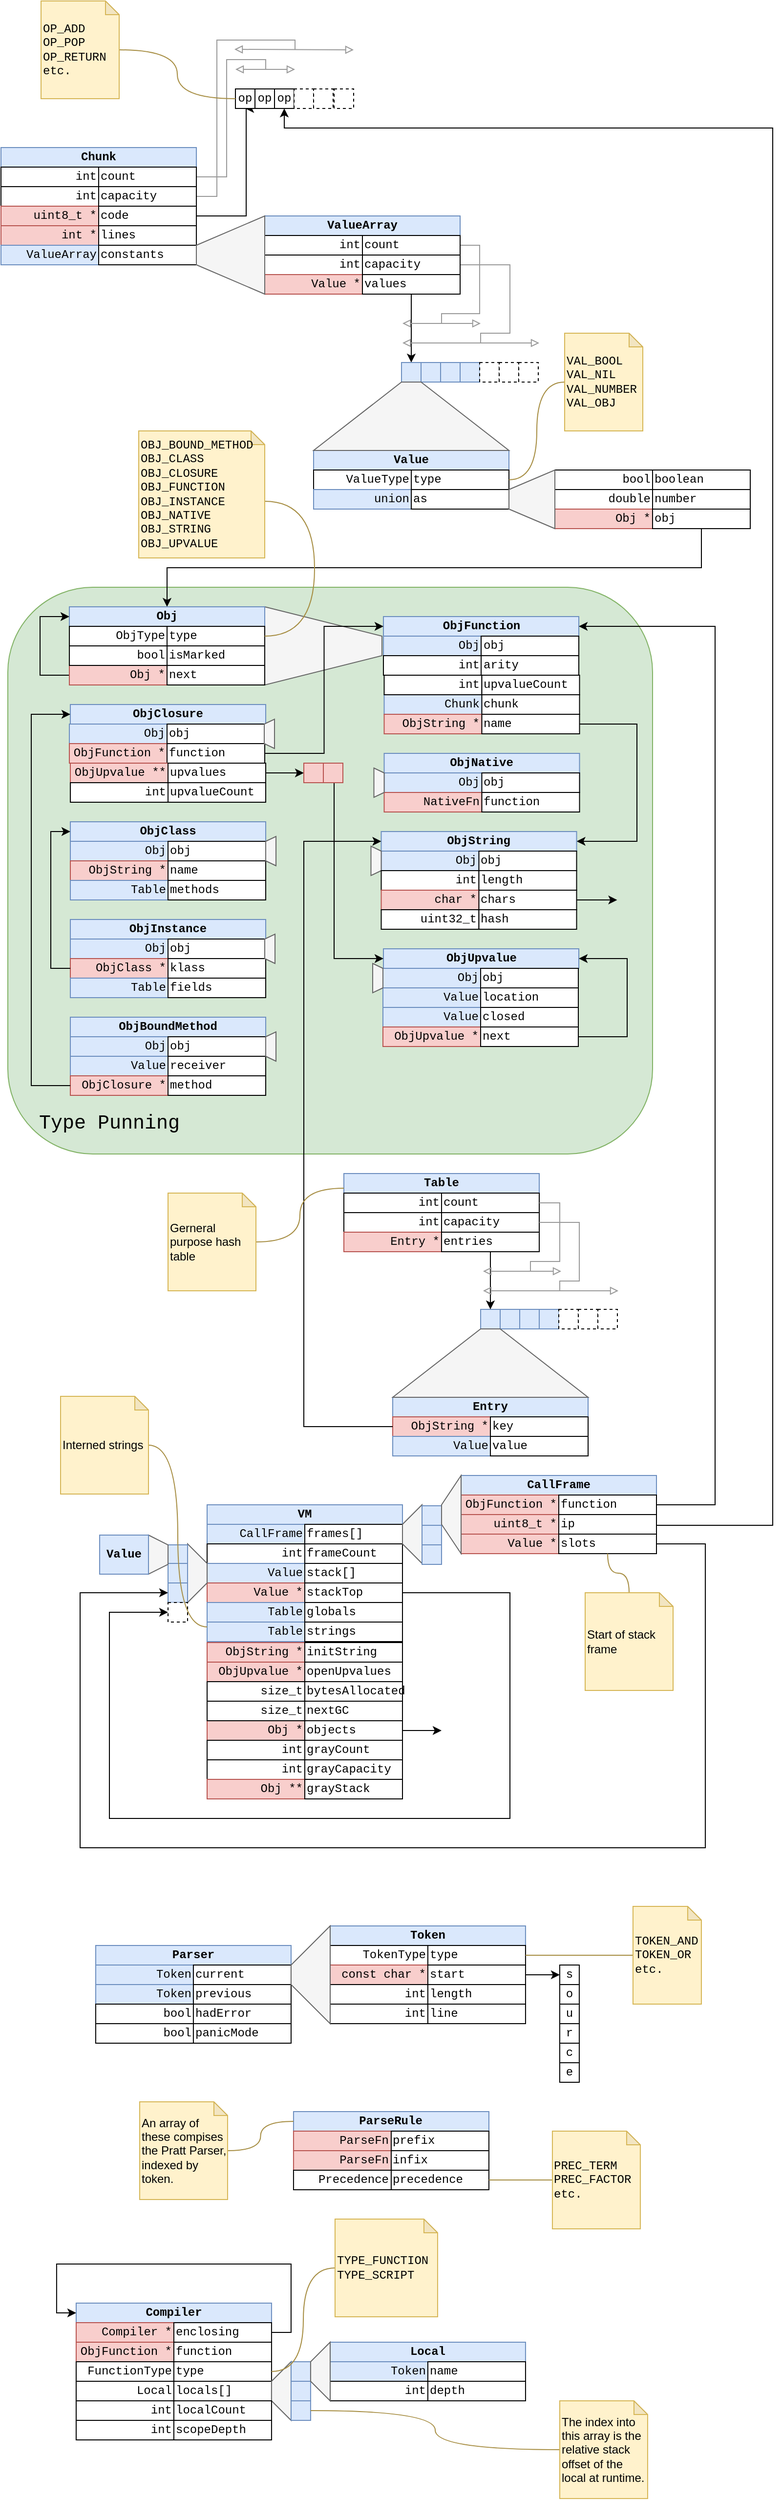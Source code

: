 <mxfile version="20.8.16" type="device"><diagram name="Page-1" id="Bg_8ia0i1yTH_L2bHK6I"><mxGraphModel dx="1108" dy="1025" grid="1" gridSize="10" guides="1" tooltips="1" connect="1" arrows="1" fold="1" page="1" pageScale="1" pageWidth="827" pageHeight="1169" math="0" shadow="0"><root><mxCell id="0"/><mxCell id="1" parent="0"/><mxCell id="SK9aOsjW4wesgi6XZSzd-101" value="Type Punning" style="rounded=1;whiteSpace=wrap;html=1;fontFamily=Courier New;fillColor=#d5e8d4;strokeColor=#82b366;movable=0;resizable=0;rotatable=0;deletable=0;editable=0;connectable=0;align=left;verticalAlign=bottom;spacingLeft=30;spacingBottom=17;fontSize=20;" parent="1" vertex="1"><mxGeometry x="26" y="630" width="660" height="580" as="geometry"/></mxCell><mxCell id="SK9aOsjW4wesgi6XZSzd-68" value="" style="shape=trapezoid;perimeter=trapezoidPerimeter;whiteSpace=wrap;html=1;fixedSize=1;fontFamily=Courier New;direction=south;fillColor=#f5f5f5;fontColor=#333333;strokeColor=#666666;size=30;" parent="1" vertex="1"><mxGeometry x="289" y="650" width="120" height="80" as="geometry"/></mxCell><mxCell id="SK9aOsjW4wesgi6XZSzd-1" value="Chunk" style="rounded=0;whiteSpace=wrap;html=1;fontFamily=Courier New;fontStyle=1;fillColor=#dae8fc;strokeColor=#6c8ebf;" parent="1" vertex="1"><mxGeometry x="19" y="180" width="200" height="20" as="geometry"/></mxCell><mxCell id="SK9aOsjW4wesgi6XZSzd-2" value="int" style="rounded=0;whiteSpace=wrap;html=1;fontFamily=Courier New;align=right;" parent="1" vertex="1"><mxGeometry x="19" y="200" width="100" height="20" as="geometry"/></mxCell><mxCell id="DBY5wv3RIzz-6zDkwYrI-25" style="edgeStyle=orthogonalEdgeStyle;rounded=0;orthogonalLoop=1;jettySize=auto;html=1;strokeColor=#999999;fontFamily=Helvetica;startArrow=none;startFill=0;endArrow=none;endFill=0;" parent="1" source="SK9aOsjW4wesgi6XZSzd-3" edge="1"><mxGeometry relative="1" as="geometry"><mxPoint x="290" y="100" as="targetPoint"/><Array as="points"><mxPoint x="250" y="210"/><mxPoint x="250" y="90"/><mxPoint x="290" y="90"/></Array></mxGeometry></mxCell><mxCell id="SK9aOsjW4wesgi6XZSzd-3" value="count" style="rounded=0;whiteSpace=wrap;html=1;fontFamily=Courier New;align=left;" parent="1" vertex="1"><mxGeometry x="119" y="200" width="100" height="20" as="geometry"/></mxCell><mxCell id="SK9aOsjW4wesgi6XZSzd-4" value="int" style="rounded=0;whiteSpace=wrap;html=1;fontFamily=Courier New;align=right;" parent="1" vertex="1"><mxGeometry x="19" y="220" width="100" height="20" as="geometry"/></mxCell><mxCell id="DBY5wv3RIzz-6zDkwYrI-26" style="edgeStyle=orthogonalEdgeStyle;rounded=0;orthogonalLoop=1;jettySize=auto;html=1;strokeColor=#999999;fontFamily=Helvetica;startArrow=none;startFill=0;endArrow=none;endFill=0;" parent="1" source="SK9aOsjW4wesgi6XZSzd-5" edge="1"><mxGeometry relative="1" as="geometry"><mxPoint x="320" y="80" as="targetPoint"/><Array as="points"><mxPoint x="240" y="230"/><mxPoint x="240" y="70"/><mxPoint x="320" y="70"/></Array></mxGeometry></mxCell><mxCell id="SK9aOsjW4wesgi6XZSzd-5" value="capacity" style="rounded=0;whiteSpace=wrap;html=1;fontFamily=Courier New;align=left;" parent="1" vertex="1"><mxGeometry x="119" y="220" width="100" height="20" as="geometry"/></mxCell><mxCell id="SK9aOsjW4wesgi6XZSzd-6" value="uint8_t *" style="rounded=0;whiteSpace=wrap;html=1;fontFamily=Courier New;align=right;fillColor=#f8cecc;strokeColor=#b85450;" parent="1" vertex="1"><mxGeometry x="19" y="240" width="100" height="20" as="geometry"/></mxCell><mxCell id="SK9aOsjW4wesgi6XZSzd-213" style="edgeStyle=orthogonalEdgeStyle;rounded=0;orthogonalLoop=1;jettySize=auto;html=1;entryX=0.5;entryY=1;entryDx=0;entryDy=0;fontFamily=Courier New;endArrow=classic;endFill=1;" parent="1" source="SK9aOsjW4wesgi6XZSzd-8" target="SK9aOsjW4wesgi6XZSzd-210" edge="1"><mxGeometry relative="1" as="geometry"><Array as="points"><mxPoint x="270" y="250"/></Array></mxGeometry></mxCell><mxCell id="SK9aOsjW4wesgi6XZSzd-8" value="code" style="rounded=0;whiteSpace=wrap;html=1;fontFamily=Courier New;align=left;" parent="1" vertex="1"><mxGeometry x="119" y="240" width="100" height="20" as="geometry"/></mxCell><mxCell id="SK9aOsjW4wesgi6XZSzd-9" value="int *" style="rounded=0;whiteSpace=wrap;html=1;fontFamily=Courier New;align=right;fillColor=#f8cecc;strokeColor=#b85450;" parent="1" vertex="1"><mxGeometry x="19" y="260" width="100" height="20" as="geometry"/></mxCell><mxCell id="SK9aOsjW4wesgi6XZSzd-10" value="lines" style="rounded=0;whiteSpace=wrap;html=1;fontFamily=Courier New;align=left;" parent="1" vertex="1"><mxGeometry x="119" y="260" width="100" height="20" as="geometry"/></mxCell><mxCell id="SK9aOsjW4wesgi6XZSzd-11" value="ValueArray" style="rounded=0;whiteSpace=wrap;html=1;fontFamily=Courier New;align=right;fillColor=#dae8fc;strokeColor=#6c8ebf;" parent="1" vertex="1"><mxGeometry x="19" y="280" width="100" height="20" as="geometry"/></mxCell><mxCell id="SK9aOsjW4wesgi6XZSzd-12" value="constants" style="rounded=0;whiteSpace=wrap;html=1;fontFamily=Courier New;align=left;" parent="1" vertex="1"><mxGeometry x="119" y="280" width="100" height="20" as="geometry"/></mxCell><mxCell id="SK9aOsjW4wesgi6XZSzd-13" value="ValueArray" style="rounded=0;whiteSpace=wrap;html=1;fontFamily=Courier New;fontStyle=1;fillColor=#dae8fc;strokeColor=#6c8ebf;" parent="1" vertex="1"><mxGeometry x="289" y="250" width="200" height="20" as="geometry"/></mxCell><mxCell id="SK9aOsjW4wesgi6XZSzd-14" value="int" style="rounded=0;whiteSpace=wrap;html=1;fontFamily=Courier New;align=right;" parent="1" vertex="1"><mxGeometry x="289" y="270" width="100" height="20" as="geometry"/></mxCell><mxCell id="DBY5wv3RIzz-6zDkwYrI-5" style="edgeStyle=orthogonalEdgeStyle;rounded=0;orthogonalLoop=1;jettySize=auto;html=1;exitX=1;exitY=0.5;exitDx=0;exitDy=0;strokeColor=#999999;fontFamily=Helvetica;endArrow=none;endFill=0;" parent="1" source="SK9aOsjW4wesgi6XZSzd-15" edge="1"><mxGeometry relative="1" as="geometry"><mxPoint x="470" y="360" as="targetPoint"/><Array as="points"><mxPoint x="509" y="280"/><mxPoint x="509" y="350"/><mxPoint x="470" y="350"/></Array></mxGeometry></mxCell><mxCell id="SK9aOsjW4wesgi6XZSzd-15" value="count" style="rounded=0;whiteSpace=wrap;html=1;fontFamily=Courier New;align=left;" parent="1" vertex="1"><mxGeometry x="389" y="270" width="100" height="20" as="geometry"/></mxCell><mxCell id="SK9aOsjW4wesgi6XZSzd-16" value="int" style="rounded=0;whiteSpace=wrap;html=1;fontFamily=Courier New;align=right;" parent="1" vertex="1"><mxGeometry x="289" y="290" width="100" height="20" as="geometry"/></mxCell><mxCell id="DBY5wv3RIzz-6zDkwYrI-8" style="edgeStyle=orthogonalEdgeStyle;rounded=0;orthogonalLoop=1;jettySize=auto;html=1;strokeColor=#999999;fontFamily=Helvetica;endArrow=none;endFill=0;" parent="1" source="SK9aOsjW4wesgi6XZSzd-17" edge="1"><mxGeometry relative="1" as="geometry"><mxPoint x="510" y="380" as="targetPoint"/><Array as="points"><mxPoint x="540" y="300"/><mxPoint x="540" y="370"/><mxPoint x="510" y="370"/></Array></mxGeometry></mxCell><mxCell id="SK9aOsjW4wesgi6XZSzd-17" value="capacity" style="rounded=0;whiteSpace=wrap;html=1;fontFamily=Courier New;align=left;" parent="1" vertex="1"><mxGeometry x="389" y="290" width="100" height="20" as="geometry"/></mxCell><mxCell id="SK9aOsjW4wesgi6XZSzd-18" value="Value *" style="rounded=0;whiteSpace=wrap;html=1;fontFamily=Courier New;align=right;fillColor=#f8cecc;strokeColor=#b85450;" parent="1" vertex="1"><mxGeometry x="289" y="310" width="100" height="20" as="geometry"/></mxCell><mxCell id="SK9aOsjW4wesgi6XZSzd-29" style="edgeStyle=orthogonalEdgeStyle;rounded=0;orthogonalLoop=1;jettySize=auto;html=1;entryX=0.5;entryY=0;entryDx=0;entryDy=0;fontFamily=Courier New;" parent="1" source="SK9aOsjW4wesgi6XZSzd-19" target="SK9aOsjW4wesgi6XZSzd-26" edge="1"><mxGeometry relative="1" as="geometry"/></mxCell><mxCell id="SK9aOsjW4wesgi6XZSzd-19" value="values" style="rounded=0;whiteSpace=wrap;html=1;fontFamily=Courier New;align=left;" parent="1" vertex="1"><mxGeometry x="389" y="310" width="100" height="20" as="geometry"/></mxCell><mxCell id="SK9aOsjW4wesgi6XZSzd-24" value="" style="shape=trapezoid;perimeter=trapezoidPerimeter;whiteSpace=wrap;html=1;fixedSize=1;fontFamily=Courier New;direction=north;size=30;fillColor=#f5f5f5;fontColor=#333333;strokeColor=#666666;" parent="1" vertex="1"><mxGeometry x="219" y="250" width="70" height="80" as="geometry"/></mxCell><mxCell id="SK9aOsjW4wesgi6XZSzd-25" value="" style="whiteSpace=wrap;html=1;aspect=fixed;fontFamily=Courier New;fillColor=#dae8fc;strokeColor=#6c8ebf;" parent="1" vertex="1"><mxGeometry x="449" y="400" width="20" height="20" as="geometry"/></mxCell><mxCell id="SK9aOsjW4wesgi6XZSzd-26" value="" style="whiteSpace=wrap;html=1;aspect=fixed;fontFamily=Courier New;fillColor=#dae8fc;strokeColor=#6c8ebf;" parent="1" vertex="1"><mxGeometry x="429" y="400" width="20" height="20" as="geometry"/></mxCell><mxCell id="SK9aOsjW4wesgi6XZSzd-27" value="" style="whiteSpace=wrap;html=1;aspect=fixed;fontFamily=Courier New;fillColor=#dae8fc;strokeColor=#6c8ebf;" parent="1" vertex="1"><mxGeometry x="469" y="400" width="20" height="20" as="geometry"/></mxCell><mxCell id="SK9aOsjW4wesgi6XZSzd-30" value="Value" style="rounded=0;whiteSpace=wrap;html=1;fontFamily=Courier New;fontStyle=1;fillColor=#dae8fc;strokeColor=#6c8ebf;" parent="1" vertex="1"><mxGeometry x="339" y="490" width="200" height="20" as="geometry"/></mxCell><mxCell id="SK9aOsjW4wesgi6XZSzd-31" value="ValueType" style="rounded=0;whiteSpace=wrap;html=1;fontFamily=Courier New;align=right;" parent="1" vertex="1"><mxGeometry x="339" y="510" width="100" height="20" as="geometry"/></mxCell><mxCell id="SK9aOsjW4wesgi6XZSzd-32" value="type" style="rounded=0;whiteSpace=wrap;html=1;fontFamily=Courier New;align=left;" parent="1" vertex="1"><mxGeometry x="439" y="510" width="100" height="20" as="geometry"/></mxCell><mxCell id="SK9aOsjW4wesgi6XZSzd-33" value="union" style="rounded=0;whiteSpace=wrap;html=1;fontFamily=Courier New;align=right;fillColor=#dae8fc;strokeColor=#6c8ebf;" parent="1" vertex="1"><mxGeometry x="339" y="530" width="100" height="20" as="geometry"/></mxCell><mxCell id="SK9aOsjW4wesgi6XZSzd-34" value="as" style="rounded=0;whiteSpace=wrap;html=1;fontFamily=Courier New;align=left;" parent="1" vertex="1"><mxGeometry x="439" y="530" width="100" height="20" as="geometry"/></mxCell><mxCell id="SK9aOsjW4wesgi6XZSzd-35" value="bool" style="rounded=0;whiteSpace=wrap;html=1;fontFamily=Courier New;align=right;" parent="1" vertex="1"><mxGeometry x="586" y="510" width="100" height="20" as="geometry"/></mxCell><mxCell id="SK9aOsjW4wesgi6XZSzd-36" value="boolean" style="rounded=0;whiteSpace=wrap;html=1;fontFamily=Courier New;align=left;" parent="1" vertex="1"><mxGeometry x="686" y="510" width="100" height="20" as="geometry"/></mxCell><mxCell id="SK9aOsjW4wesgi6XZSzd-37" value="double" style="rounded=0;whiteSpace=wrap;html=1;fontFamily=Courier New;align=right;" parent="1" vertex="1"><mxGeometry x="586" y="530" width="100" height="20" as="geometry"/></mxCell><mxCell id="SK9aOsjW4wesgi6XZSzd-38" value="number" style="rounded=0;whiteSpace=wrap;html=1;fontFamily=Courier New;align=left;" parent="1" vertex="1"><mxGeometry x="686" y="530" width="100" height="20" as="geometry"/></mxCell><mxCell id="SK9aOsjW4wesgi6XZSzd-39" value="Obj *" style="rounded=0;whiteSpace=wrap;html=1;fontFamily=Courier New;align=right;fillColor=#f8cecc;strokeColor=#b85450;" parent="1" vertex="1"><mxGeometry x="586" y="550" width="100" height="20" as="geometry"/></mxCell><mxCell id="SK9aOsjW4wesgi6XZSzd-59" style="edgeStyle=orthogonalEdgeStyle;rounded=0;orthogonalLoop=1;jettySize=auto;html=1;entryX=0.5;entryY=0;entryDx=0;entryDy=0;fontFamily=Courier New;endArrow=classic;endFill=1;exitX=0.5;exitY=1;exitDx=0;exitDy=0;" parent="1" source="SK9aOsjW4wesgi6XZSzd-40" target="SK9aOsjW4wesgi6XZSzd-44" edge="1"><mxGeometry relative="1" as="geometry"><mxPoint x="189" y="640" as="targetPoint"/><Array as="points"><mxPoint x="736" y="610"/><mxPoint x="189" y="610"/></Array></mxGeometry></mxCell><mxCell id="SK9aOsjW4wesgi6XZSzd-40" value="obj" style="rounded=0;whiteSpace=wrap;html=1;fontFamily=Courier New;align=left;" parent="1" vertex="1"><mxGeometry x="686" y="550" width="100" height="20" as="geometry"/></mxCell><mxCell id="SK9aOsjW4wesgi6XZSzd-41" value="" style="shape=trapezoid;perimeter=trapezoidPerimeter;whiteSpace=wrap;html=1;fixedSize=1;fontFamily=Courier New;size=90;fillColor=#f5f5f5;fontColor=#333333;strokeColor=#666666;" parent="1" vertex="1"><mxGeometry x="339" y="420" width="200" height="70" as="geometry"/></mxCell><mxCell id="SK9aOsjW4wesgi6XZSzd-43" style="edgeStyle=orthogonalEdgeStyle;rounded=0;orthogonalLoop=1;jettySize=auto;html=1;entryX=1;entryY=0.5;entryDx=0;entryDy=0;fontFamily=Courier New;endArrow=none;endFill=0;curved=1;strokeColor=#A68D42;" parent="1" source="SK9aOsjW4wesgi6XZSzd-42" target="SK9aOsjW4wesgi6XZSzd-32" edge="1"><mxGeometry relative="1" as="geometry"/></mxCell><mxCell id="SK9aOsjW4wesgi6XZSzd-42" value="VAL_BOOL&lt;br&gt;VAL_NIL&lt;br&gt;VAL_NUMBER&lt;br&gt;VAL_OBJ" style="shape=note;whiteSpace=wrap;html=1;backgroundOutline=1;darkOpacity=0.05;fontFamily=Courier New;size=14;align=left;fillColor=#fff2cc;strokeColor=#d6b656;" parent="1" vertex="1"><mxGeometry x="596" y="370" width="80" height="100" as="geometry"/></mxCell><mxCell id="SK9aOsjW4wesgi6XZSzd-44" value="Obj" style="rounded=0;whiteSpace=wrap;html=1;fontFamily=Courier New;fontStyle=1;fillColor=#dae8fc;strokeColor=#6c8ebf;" parent="1" vertex="1"><mxGeometry x="89" y="650" width="200" height="20" as="geometry"/></mxCell><mxCell id="SK9aOsjW4wesgi6XZSzd-45" value="ObjType" style="rounded=0;whiteSpace=wrap;html=1;fontFamily=Courier New;align=right;" parent="1" vertex="1"><mxGeometry x="89" y="670" width="100" height="20" as="geometry"/></mxCell><mxCell id="SK9aOsjW4wesgi6XZSzd-46" value="type" style="rounded=0;whiteSpace=wrap;html=1;fontFamily=Courier New;align=left;" parent="1" vertex="1"><mxGeometry x="189" y="670" width="100" height="20" as="geometry"/></mxCell><mxCell id="SK9aOsjW4wesgi6XZSzd-193" style="edgeStyle=orthogonalEdgeStyle;rounded=0;orthogonalLoop=1;jettySize=auto;html=1;entryX=0;entryY=0.5;entryDx=0;entryDy=0;fontFamily=Courier New;endArrow=classic;endFill=1;exitX=0;exitY=0.5;exitDx=0;exitDy=0;" parent="1" source="SK9aOsjW4wesgi6XZSzd-47" target="SK9aOsjW4wesgi6XZSzd-44" edge="1"><mxGeometry relative="1" as="geometry"><Array as="points"><mxPoint x="59" y="720"/><mxPoint x="59" y="660"/></Array></mxGeometry></mxCell><mxCell id="SK9aOsjW4wesgi6XZSzd-47" value="Obj *" style="rounded=0;whiteSpace=wrap;html=1;fontFamily=Courier New;align=right;fillColor=#f8cecc;strokeColor=#b85450;" parent="1" vertex="1"><mxGeometry x="89" y="710" width="100" height="20" as="geometry"/></mxCell><mxCell id="SK9aOsjW4wesgi6XZSzd-48" value="next" style="rounded=0;whiteSpace=wrap;html=1;fontFamily=Courier New;align=left;" parent="1" vertex="1"><mxGeometry x="189" y="710" width="100" height="20" as="geometry"/></mxCell><mxCell id="SK9aOsjW4wesgi6XZSzd-61" value="ObjFunction" style="rounded=0;whiteSpace=wrap;html=1;fontFamily=Courier New;fontStyle=1;fillColor=#dae8fc;strokeColor=#6c8ebf;" parent="1" vertex="1"><mxGeometry x="410.5" y="660" width="200" height="20" as="geometry"/></mxCell><mxCell id="SK9aOsjW4wesgi6XZSzd-62" value="Obj" style="rounded=0;whiteSpace=wrap;html=1;fontFamily=Courier New;align=right;fillColor=#dae8fc;strokeColor=#6c8ebf;" parent="1" vertex="1"><mxGeometry x="410.5" y="680" width="100" height="20" as="geometry"/></mxCell><mxCell id="SK9aOsjW4wesgi6XZSzd-63" value="obj" style="rounded=0;whiteSpace=wrap;html=1;fontFamily=Courier New;align=left;" parent="1" vertex="1"><mxGeometry x="510.5" y="680" width="100" height="20" as="geometry"/></mxCell><mxCell id="SK9aOsjW4wesgi6XZSzd-64" value="int" style="rounded=0;whiteSpace=wrap;html=1;fontFamily=Courier New;align=right;" parent="1" vertex="1"><mxGeometry x="410.5" y="700" width="100" height="20" as="geometry"/></mxCell><mxCell id="SK9aOsjW4wesgi6XZSzd-65" value="arity" style="rounded=0;whiteSpace=wrap;html=1;fontFamily=Courier New;align=left;" parent="1" vertex="1"><mxGeometry x="510.5" y="700" width="100" height="20" as="geometry"/></mxCell><mxCell id="SK9aOsjW4wesgi6XZSzd-69" value="Chunk" style="rounded=0;whiteSpace=wrap;html=1;fontFamily=Courier New;align=right;fontStyle=0;fillColor=#dae8fc;strokeColor=#6c8ebf;" parent="1" vertex="1"><mxGeometry x="411.25" y="740" width="100" height="20" as="geometry"/></mxCell><mxCell id="SK9aOsjW4wesgi6XZSzd-70" value="chunk" style="rounded=0;whiteSpace=wrap;html=1;fontFamily=Courier New;align=left;" parent="1" vertex="1"><mxGeometry x="511.25" y="740" width="100" height="20" as="geometry"/></mxCell><mxCell id="SK9aOsjW4wesgi6XZSzd-202" style="edgeStyle=orthogonalEdgeStyle;rounded=0;orthogonalLoop=1;jettySize=auto;html=1;fontFamily=Courier New;endArrow=classic;endFill=1;entryX=1;entryY=0.5;entryDx=0;entryDy=0;" parent="1" source="SK9aOsjW4wesgi6XZSzd-74" target="SK9aOsjW4wesgi6XZSzd-83" edge="1"><mxGeometry relative="1" as="geometry"><mxPoint x="649.75" y="760" as="targetPoint"/><Array as="points"><mxPoint x="670" y="770"/><mxPoint x="670" y="890"/></Array></mxGeometry></mxCell><mxCell id="SK9aOsjW4wesgi6XZSzd-75" value="ObjNative" style="rounded=0;whiteSpace=wrap;html=1;fontFamily=Courier New;fontStyle=1;fillColor=#dae8fc;strokeColor=#6c8ebf;" parent="1" vertex="1"><mxGeometry x="411.25" y="800" width="200" height="20" as="geometry"/></mxCell><mxCell id="SK9aOsjW4wesgi6XZSzd-79" value="" style="group;fillColor=#dae8fc;strokeColor=#6c8ebf;" parent="1" vertex="1" connectable="0"><mxGeometry x="411.25" y="820" width="200" height="20" as="geometry"/></mxCell><mxCell id="SK9aOsjW4wesgi6XZSzd-76" value="Obj" style="rounded=0;whiteSpace=wrap;html=1;fontFamily=Courier New;align=right;fillColor=#dae8fc;strokeColor=#6c8ebf;" parent="SK9aOsjW4wesgi6XZSzd-79" vertex="1"><mxGeometry width="100" height="20" as="geometry"/></mxCell><mxCell id="SK9aOsjW4wesgi6XZSzd-77" value="obj" style="rounded=0;whiteSpace=wrap;html=1;fontFamily=Courier New;align=left;" parent="SK9aOsjW4wesgi6XZSzd-79" vertex="1"><mxGeometry x="100" width="100" height="20" as="geometry"/></mxCell><mxCell id="SK9aOsjW4wesgi6XZSzd-80" value="" style="group" parent="1" vertex="1" connectable="0"><mxGeometry x="411.25" y="840" width="200" height="20" as="geometry"/></mxCell><mxCell id="SK9aOsjW4wesgi6XZSzd-81" value="NativeFn" style="rounded=0;whiteSpace=wrap;html=1;fontFamily=Courier New;align=right;fillColor=#f8cecc;strokeColor=#b85450;" parent="SK9aOsjW4wesgi6XZSzd-80" vertex="1"><mxGeometry width="100" height="20" as="geometry"/></mxCell><mxCell id="SK9aOsjW4wesgi6XZSzd-82" value="function" style="rounded=0;whiteSpace=wrap;html=1;fontFamily=Courier New;align=left;" parent="SK9aOsjW4wesgi6XZSzd-80" vertex="1"><mxGeometry x="100" width="100" height="20" as="geometry"/></mxCell><mxCell id="SK9aOsjW4wesgi6XZSzd-83" value="ObjString" style="rounded=0;whiteSpace=wrap;html=1;fontFamily=Courier New;fontStyle=1;fillColor=#dae8fc;strokeColor=#6c8ebf;" parent="1" vertex="1"><mxGeometry x="408.25" y="880" width="200" height="20" as="geometry"/></mxCell><mxCell id="SK9aOsjW4wesgi6XZSzd-85" value="" style="group" parent="1" vertex="1" connectable="0"><mxGeometry x="408.25" y="900" width="200" height="25" as="geometry"/></mxCell><mxCell id="SK9aOsjW4wesgi6XZSzd-86" value="Obj" style="rounded=0;whiteSpace=wrap;html=1;fontFamily=Courier New;align=right;fillColor=#dae8fc;strokeColor=#6c8ebf;" parent="SK9aOsjW4wesgi6XZSzd-85" vertex="1"><mxGeometry width="100" height="20" as="geometry"/></mxCell><mxCell id="SK9aOsjW4wesgi6XZSzd-87" value="obj" style="rounded=0;whiteSpace=wrap;html=1;fontFamily=Courier New;align=left;" parent="SK9aOsjW4wesgi6XZSzd-85" vertex="1"><mxGeometry x="100" width="100" height="20" as="geometry"/></mxCell><mxCell id="AIvDd7tKdhP-M3zOBuNL-74" value="" style="shape=trapezoid;perimeter=trapezoidPerimeter;whiteSpace=wrap;html=1;fixedSize=1;fontFamily=Courier New;direction=south;fillColor=#f5f5f5;fontColor=#333333;strokeColor=#666666;size=5;" vertex="1" parent="SK9aOsjW4wesgi6XZSzd-85"><mxGeometry x="-10.5" y="-5" width="10.5" height="30" as="geometry"/></mxCell><mxCell id="SK9aOsjW4wesgi6XZSzd-88" value="" style="group" parent="1" vertex="1" connectable="0"><mxGeometry x="408.25" y="920" width="200" height="20" as="geometry"/></mxCell><mxCell id="SK9aOsjW4wesgi6XZSzd-89" value="int" style="rounded=0;whiteSpace=wrap;html=1;fontFamily=Courier New;align=right;" parent="SK9aOsjW4wesgi6XZSzd-88" vertex="1"><mxGeometry width="100" height="20" as="geometry"/></mxCell><mxCell id="SK9aOsjW4wesgi6XZSzd-90" value="length" style="rounded=0;whiteSpace=wrap;html=1;fontFamily=Courier New;align=left;" parent="SK9aOsjW4wesgi6XZSzd-88" vertex="1"><mxGeometry x="100" width="100" height="20" as="geometry"/></mxCell><mxCell id="SK9aOsjW4wesgi6XZSzd-91" value="" style="group" parent="1" vertex="1" connectable="0"><mxGeometry x="408.25" y="940" width="200" height="20" as="geometry"/></mxCell><mxCell id="SK9aOsjW4wesgi6XZSzd-92" value="char *" style="rounded=0;whiteSpace=wrap;html=1;fontFamily=Courier New;align=right;fillColor=#f8cecc;strokeColor=#b85450;" parent="SK9aOsjW4wesgi6XZSzd-91" vertex="1"><mxGeometry width="100" height="20" as="geometry"/></mxCell><mxCell id="SK9aOsjW4wesgi6XZSzd-93" value="chars" style="rounded=0;whiteSpace=wrap;html=1;fontFamily=Courier New;align=left;" parent="SK9aOsjW4wesgi6XZSzd-91" vertex="1"><mxGeometry x="100" width="100" height="20" as="geometry"/></mxCell><mxCell id="SK9aOsjW4wesgi6XZSzd-95" value="" style="group" parent="1" vertex="1" connectable="0"><mxGeometry x="408.25" y="960" width="200" height="20" as="geometry"/></mxCell><mxCell id="SK9aOsjW4wesgi6XZSzd-96" value="uint32_t" style="rounded=0;whiteSpace=wrap;html=1;fontFamily=Courier New;align=right;" parent="SK9aOsjW4wesgi6XZSzd-95" vertex="1"><mxGeometry width="100" height="20" as="geometry"/></mxCell><mxCell id="SK9aOsjW4wesgi6XZSzd-97" value="hash" style="rounded=0;whiteSpace=wrap;html=1;fontFamily=Courier New;align=left;" parent="SK9aOsjW4wesgi6XZSzd-95" vertex="1"><mxGeometry x="100" width="100" height="20" as="geometry"/></mxCell><mxCell id="SK9aOsjW4wesgi6XZSzd-102" value="Token" style="rounded=0;whiteSpace=wrap;html=1;fontFamily=Courier New;fontStyle=1;fillColor=#dae8fc;strokeColor=#6c8ebf;" parent="1" vertex="1"><mxGeometry x="355.97" y="2000" width="200" height="20" as="geometry"/></mxCell><mxCell id="SK9aOsjW4wesgi6XZSzd-103" value="" style="group" parent="1" vertex="1" connectable="0"><mxGeometry x="355.97" y="2020" width="200" height="20" as="geometry"/></mxCell><mxCell id="SK9aOsjW4wesgi6XZSzd-104" value="TokenType" style="rounded=0;whiteSpace=wrap;html=1;fontFamily=Courier New;align=right;" parent="SK9aOsjW4wesgi6XZSzd-103" vertex="1"><mxGeometry width="100" height="20" as="geometry"/></mxCell><mxCell id="SK9aOsjW4wesgi6XZSzd-105" value="type" style="rounded=0;whiteSpace=wrap;html=1;fontFamily=Courier New;align=left;" parent="SK9aOsjW4wesgi6XZSzd-103" vertex="1"><mxGeometry x="100" width="100" height="20" as="geometry"/></mxCell><mxCell id="SK9aOsjW4wesgi6XZSzd-106" value="" style="group" parent="1" vertex="1" connectable="0"><mxGeometry x="355.97" y="2040" width="200" height="20" as="geometry"/></mxCell><mxCell id="SK9aOsjW4wesgi6XZSzd-107" value="const char *" style="rounded=0;whiteSpace=wrap;html=1;fontFamily=Courier New;align=right;fillColor=#f8cecc;strokeColor=#b85450;" parent="SK9aOsjW4wesgi6XZSzd-106" vertex="1"><mxGeometry width="100" height="20" as="geometry"/></mxCell><mxCell id="SK9aOsjW4wesgi6XZSzd-108" value="start" style="rounded=0;whiteSpace=wrap;html=1;fontFamily=Courier New;align=left;" parent="SK9aOsjW4wesgi6XZSzd-106" vertex="1"><mxGeometry x="100" width="100" height="20" as="geometry"/></mxCell><mxCell id="SK9aOsjW4wesgi6XZSzd-109" value="" style="group" parent="1" vertex="1" connectable="0"><mxGeometry x="355.97" y="2060" width="200" height="20" as="geometry"/></mxCell><mxCell id="SK9aOsjW4wesgi6XZSzd-110" value="int" style="rounded=0;whiteSpace=wrap;html=1;fontFamily=Courier New;align=right;" parent="SK9aOsjW4wesgi6XZSzd-109" vertex="1"><mxGeometry width="100" height="20" as="geometry"/></mxCell><mxCell id="SK9aOsjW4wesgi6XZSzd-111" value="length" style="rounded=0;whiteSpace=wrap;html=1;fontFamily=Courier New;align=left;" parent="SK9aOsjW4wesgi6XZSzd-109" vertex="1"><mxGeometry x="100" width="100" height="20" as="geometry"/></mxCell><mxCell id="SK9aOsjW4wesgi6XZSzd-112" value="" style="group" parent="1" vertex="1" connectable="0"><mxGeometry x="355.97" y="2080" width="200" height="20" as="geometry"/></mxCell><mxCell id="SK9aOsjW4wesgi6XZSzd-113" value="int" style="rounded=0;whiteSpace=wrap;html=1;fontFamily=Courier New;align=right;" parent="SK9aOsjW4wesgi6XZSzd-112" vertex="1"><mxGeometry width="100" height="20" as="geometry"/></mxCell><mxCell id="SK9aOsjW4wesgi6XZSzd-114" value="line" style="rounded=0;whiteSpace=wrap;html=1;fontFamily=Courier New;align=left;" parent="SK9aOsjW4wesgi6XZSzd-112" vertex="1"><mxGeometry x="100" width="100" height="20" as="geometry"/></mxCell><mxCell id="SK9aOsjW4wesgi6XZSzd-115" value="Table" style="rounded=0;whiteSpace=wrap;html=1;fontFamily=Courier New;fontStyle=1;fillColor=#dae8fc;strokeColor=#6c8ebf;" parent="1" vertex="1"><mxGeometry x="370" y="1230" width="200" height="20" as="geometry"/></mxCell><mxCell id="SK9aOsjW4wesgi6XZSzd-116" value="" style="group" parent="1" vertex="1" connectable="0"><mxGeometry x="370" y="1250" width="200" height="20" as="geometry"/></mxCell><mxCell id="SK9aOsjW4wesgi6XZSzd-117" value="int" style="rounded=0;whiteSpace=wrap;html=1;fontFamily=Courier New;align=right;" parent="SK9aOsjW4wesgi6XZSzd-116" vertex="1"><mxGeometry width="100" height="20" as="geometry"/></mxCell><mxCell id="SK9aOsjW4wesgi6XZSzd-118" value="count" style="rounded=0;whiteSpace=wrap;html=1;fontFamily=Courier New;align=left;" parent="SK9aOsjW4wesgi6XZSzd-116" vertex="1"><mxGeometry x="100" width="100" height="20" as="geometry"/></mxCell><mxCell id="SK9aOsjW4wesgi6XZSzd-119" value="" style="group" parent="1" vertex="1" connectable="0"><mxGeometry x="370" y="1270" width="200" height="20" as="geometry"/></mxCell><mxCell id="SK9aOsjW4wesgi6XZSzd-120" value="int" style="rounded=0;whiteSpace=wrap;html=1;fontFamily=Courier New;align=right;" parent="SK9aOsjW4wesgi6XZSzd-119" vertex="1"><mxGeometry width="100" height="20" as="geometry"/></mxCell><mxCell id="SK9aOsjW4wesgi6XZSzd-121" value="capacity" style="rounded=0;whiteSpace=wrap;html=1;fontFamily=Courier New;align=left;" parent="SK9aOsjW4wesgi6XZSzd-119" vertex="1"><mxGeometry x="100" width="100" height="20" as="geometry"/></mxCell><mxCell id="SK9aOsjW4wesgi6XZSzd-122" value="" style="group" parent="1" vertex="1" connectable="0"><mxGeometry x="370" y="1290" width="200" height="20" as="geometry"/></mxCell><mxCell id="SK9aOsjW4wesgi6XZSzd-123" value="Entry *" style="rounded=0;whiteSpace=wrap;html=1;fontFamily=Courier New;align=right;fillColor=#f8cecc;strokeColor=#b85450;" parent="SK9aOsjW4wesgi6XZSzd-122" vertex="1"><mxGeometry width="100" height="20" as="geometry"/></mxCell><mxCell id="SK9aOsjW4wesgi6XZSzd-124" value="entries" style="rounded=0;whiteSpace=wrap;html=1;fontFamily=Courier New;align=left;" parent="SK9aOsjW4wesgi6XZSzd-122" vertex="1"><mxGeometry x="100" width="100" height="20" as="geometry"/></mxCell><mxCell id="SK9aOsjW4wesgi6XZSzd-128" value="" style="whiteSpace=wrap;html=1;aspect=fixed;fontFamily=Courier New;fillColor=#dae8fc;strokeColor=#6c8ebf;" parent="1" vertex="1"><mxGeometry x="510" y="1369" width="20" height="20" as="geometry"/></mxCell><mxCell id="SK9aOsjW4wesgi6XZSzd-129" value="" style="whiteSpace=wrap;html=1;aspect=fixed;fontFamily=Courier New;fillColor=#dae8fc;strokeColor=#6c8ebf;" parent="1" vertex="1"><mxGeometry x="530" y="1369" width="20" height="20" as="geometry"/></mxCell><mxCell id="SK9aOsjW4wesgi6XZSzd-130" value="" style="whiteSpace=wrap;html=1;aspect=fixed;fontFamily=Courier New;fillColor=#dae8fc;strokeColor=#6c8ebf;" parent="1" vertex="1"><mxGeometry x="550" y="1369" width="20" height="20" as="geometry"/></mxCell><mxCell id="SK9aOsjW4wesgi6XZSzd-131" style="edgeStyle=orthogonalEdgeStyle;rounded=0;orthogonalLoop=1;jettySize=auto;html=1;entryX=0.5;entryY=0;entryDx=0;entryDy=0;fontFamily=Courier New;endArrow=classic;endFill=1;" parent="1" source="SK9aOsjW4wesgi6XZSzd-124" target="SK9aOsjW4wesgi6XZSzd-128" edge="1"><mxGeometry relative="1" as="geometry"/></mxCell><mxCell id="SK9aOsjW4wesgi6XZSzd-132" value="Entry" style="rounded=0;whiteSpace=wrap;html=1;fontFamily=Courier New;fontStyle=1;fillColor=#dae8fc;strokeColor=#6c8ebf;" parent="1" vertex="1"><mxGeometry x="420" y="1459" width="200" height="20" as="geometry"/></mxCell><mxCell id="SK9aOsjW4wesgi6XZSzd-133" value="" style="shape=trapezoid;perimeter=trapezoidPerimeter;whiteSpace=wrap;html=1;fixedSize=1;fontFamily=Courier New;size=90;fillColor=#f5f5f5;fontColor=#333333;strokeColor=#666666;" parent="1" vertex="1"><mxGeometry x="420" y="1389" width="200" height="70" as="geometry"/></mxCell><mxCell id="SK9aOsjW4wesgi6XZSzd-134" value="" style="group" parent="1" vertex="1" connectable="0"><mxGeometry x="420" y="1479" width="200" height="20" as="geometry"/></mxCell><mxCell id="SK9aOsjW4wesgi6XZSzd-135" value="ObjString *" style="rounded=0;whiteSpace=wrap;html=1;fontFamily=Courier New;align=right;fillColor=#f8cecc;strokeColor=#b85450;" parent="SK9aOsjW4wesgi6XZSzd-134" vertex="1"><mxGeometry width="100" height="20" as="geometry"/></mxCell><mxCell id="SK9aOsjW4wesgi6XZSzd-136" value="key" style="rounded=0;whiteSpace=wrap;html=1;fontFamily=Courier New;align=left;" parent="SK9aOsjW4wesgi6XZSzd-134" vertex="1"><mxGeometry x="100" width="100" height="20" as="geometry"/></mxCell><mxCell id="SK9aOsjW4wesgi6XZSzd-137" value="" style="group" parent="1" vertex="1" connectable="0"><mxGeometry x="420" y="1499" width="200" height="20" as="geometry"/></mxCell><mxCell id="SK9aOsjW4wesgi6XZSzd-138" value="Value" style="rounded=0;whiteSpace=wrap;html=1;fontFamily=Courier New;align=right;fillColor=#dae8fc;strokeColor=#6c8ebf;" parent="SK9aOsjW4wesgi6XZSzd-137" vertex="1"><mxGeometry width="100" height="20" as="geometry"/></mxCell><mxCell id="SK9aOsjW4wesgi6XZSzd-139" value="value" style="rounded=0;whiteSpace=wrap;html=1;fontFamily=Courier New;align=left;" parent="SK9aOsjW4wesgi6XZSzd-137" vertex="1"><mxGeometry x="100" width="100" height="20" as="geometry"/></mxCell><mxCell id="SK9aOsjW4wesgi6XZSzd-142" style="edgeStyle=orthogonalEdgeStyle;rounded=0;orthogonalLoop=1;jettySize=auto;html=1;fontFamily=Courier New;endArrow=classic;endFill=1;entryX=0;entryY=0.5;entryDx=0;entryDy=0;" parent="1" source="SK9aOsjW4wesgi6XZSzd-135" target="SK9aOsjW4wesgi6XZSzd-83" edge="1"><mxGeometry relative="1" as="geometry"><mxPoint x="319" y="1180" as="targetPoint"/><Array as="points"><mxPoint x="329" y="1489"/><mxPoint x="329" y="890"/></Array></mxGeometry></mxCell><mxCell id="SK9aOsjW4wesgi6XZSzd-143" value="VM" style="rounded=0;whiteSpace=wrap;html=1;fontFamily=Courier New;fontStyle=1;fillColor=#dae8fc;strokeColor=#6c8ebf;" parent="1" vertex="1"><mxGeometry x="230" y="1569" width="200" height="20" as="geometry"/></mxCell><mxCell id="SK9aOsjW4wesgi6XZSzd-144" value="" style="group" parent="1" vertex="1" connectable="0"><mxGeometry x="230" y="1589" width="200" height="20" as="geometry"/></mxCell><mxCell id="SK9aOsjW4wesgi6XZSzd-145" value="CallFrame" style="rounded=0;whiteSpace=wrap;html=1;fontFamily=Courier New;align=right;fillColor=#dae8fc;strokeColor=#6c8ebf;" parent="SK9aOsjW4wesgi6XZSzd-144" vertex="1"><mxGeometry width="100" height="20" as="geometry"/></mxCell><mxCell id="SK9aOsjW4wesgi6XZSzd-146" value="frames[]" style="rounded=0;whiteSpace=wrap;html=1;fontFamily=Courier New;align=left;" parent="SK9aOsjW4wesgi6XZSzd-144" vertex="1"><mxGeometry x="100" width="100" height="20" as="geometry"/></mxCell><mxCell id="SK9aOsjW4wesgi6XZSzd-147" value="" style="group" parent="1" vertex="1" connectable="0"><mxGeometry x="230" y="1609" width="200" height="20" as="geometry"/></mxCell><mxCell id="SK9aOsjW4wesgi6XZSzd-148" value="int" style="rounded=0;whiteSpace=wrap;html=1;fontFamily=Courier New;align=right;" parent="SK9aOsjW4wesgi6XZSzd-147" vertex="1"><mxGeometry width="100" height="20" as="geometry"/></mxCell><mxCell id="SK9aOsjW4wesgi6XZSzd-149" value="frameCount" style="rounded=0;whiteSpace=wrap;html=1;fontFamily=Courier New;align=left;" parent="SK9aOsjW4wesgi6XZSzd-147" vertex="1"><mxGeometry x="100" width="100" height="20" as="geometry"/></mxCell><mxCell id="SK9aOsjW4wesgi6XZSzd-150" value="" style="group" parent="1" vertex="1" connectable="0"><mxGeometry x="230" y="1629" width="200" height="20" as="geometry"/></mxCell><mxCell id="SK9aOsjW4wesgi6XZSzd-151" value="Value" style="rounded=0;whiteSpace=wrap;html=1;fontFamily=Courier New;align=right;fillColor=#dae8fc;strokeColor=#6c8ebf;" parent="SK9aOsjW4wesgi6XZSzd-150" vertex="1"><mxGeometry width="100" height="20" as="geometry"/></mxCell><mxCell id="SK9aOsjW4wesgi6XZSzd-152" value="stack[]" style="rounded=0;whiteSpace=wrap;html=1;fontFamily=Courier New;align=left;" parent="SK9aOsjW4wesgi6XZSzd-150" vertex="1"><mxGeometry x="100" width="100" height="20" as="geometry"/></mxCell><mxCell id="SK9aOsjW4wesgi6XZSzd-153" value="" style="group" parent="1" vertex="1" connectable="0"><mxGeometry x="230" y="1649" width="200" height="20" as="geometry"/></mxCell><mxCell id="SK9aOsjW4wesgi6XZSzd-154" value="Value *" style="rounded=0;whiteSpace=wrap;html=1;fontFamily=Courier New;align=right;fillColor=#f8cecc;strokeColor=#b85450;" parent="SK9aOsjW4wesgi6XZSzd-153" vertex="1"><mxGeometry width="100" height="20" as="geometry"/></mxCell><mxCell id="SK9aOsjW4wesgi6XZSzd-155" value="stackTop" style="rounded=0;whiteSpace=wrap;html=1;fontFamily=Courier New;align=left;" parent="SK9aOsjW4wesgi6XZSzd-153" vertex="1"><mxGeometry x="100" width="100" height="20" as="geometry"/></mxCell><mxCell id="SK9aOsjW4wesgi6XZSzd-156" value="" style="group" parent="1" vertex="1" connectable="0"><mxGeometry x="230" y="1669" width="200" height="20" as="geometry"/></mxCell><mxCell id="SK9aOsjW4wesgi6XZSzd-157" value="Table" style="rounded=0;whiteSpace=wrap;html=1;fontFamily=Courier New;align=right;fillColor=#dae8fc;strokeColor=#6c8ebf;" parent="SK9aOsjW4wesgi6XZSzd-156" vertex="1"><mxGeometry width="100" height="20" as="geometry"/></mxCell><mxCell id="SK9aOsjW4wesgi6XZSzd-158" value="globals" style="rounded=0;whiteSpace=wrap;html=1;fontFamily=Courier New;align=left;" parent="SK9aOsjW4wesgi6XZSzd-156" vertex="1"><mxGeometry x="100" width="100" height="20" as="geometry"/></mxCell><mxCell id="SK9aOsjW4wesgi6XZSzd-159" value="" style="group" parent="1" vertex="1" connectable="0"><mxGeometry x="230" y="1689" width="200" height="20" as="geometry"/></mxCell><mxCell id="SK9aOsjW4wesgi6XZSzd-160" value="Table" style="rounded=0;whiteSpace=wrap;html=1;fontFamily=Courier New;align=right;fillColor=#dae8fc;strokeColor=#6c8ebf;" parent="SK9aOsjW4wesgi6XZSzd-159" vertex="1"><mxGeometry width="100" height="20" as="geometry"/></mxCell><mxCell id="SK9aOsjW4wesgi6XZSzd-161" value="strings" style="rounded=0;whiteSpace=wrap;html=1;fontFamily=Courier New;align=left;" parent="SK9aOsjW4wesgi6XZSzd-159" vertex="1"><mxGeometry x="100" width="100" height="20" as="geometry"/></mxCell><mxCell id="SK9aOsjW4wesgi6XZSzd-162" value="" style="group" parent="1" vertex="1" connectable="0"><mxGeometry x="230" y="1790" width="200" height="20" as="geometry"/></mxCell><mxCell id="SK9aOsjW4wesgi6XZSzd-163" value="Obj *" style="rounded=0;whiteSpace=wrap;html=1;fontFamily=Courier New;align=right;fillColor=#f8cecc;strokeColor=#b85450;" parent="SK9aOsjW4wesgi6XZSzd-162" vertex="1"><mxGeometry width="100" height="20" as="geometry"/></mxCell><mxCell id="SK9aOsjW4wesgi6XZSzd-164" value="objects" style="rounded=0;whiteSpace=wrap;html=1;fontFamily=Courier New;align=left;" parent="SK9aOsjW4wesgi6XZSzd-162" vertex="1"><mxGeometry x="100" width="100" height="20" as="geometry"/></mxCell><mxCell id="SK9aOsjW4wesgi6XZSzd-165" value="" style="shape=trapezoid;perimeter=trapezoidPerimeter;whiteSpace=wrap;html=1;fixedSize=1;fontFamily=Courier New;direction=north;size=20;fillColor=#f5f5f5;fontColor=#333333;strokeColor=#666666;" parent="1" vertex="1"><mxGeometry x="430" y="1569" width="20" height="60" as="geometry"/></mxCell><mxCell id="SK9aOsjW4wesgi6XZSzd-166" value="" style="whiteSpace=wrap;html=1;aspect=fixed;fontFamily=Courier New;fillColor=#dae8fc;strokeColor=#6c8ebf;" parent="1" vertex="1"><mxGeometry x="450" y="1590" width="20" height="20" as="geometry"/></mxCell><mxCell id="SK9aOsjW4wesgi6XZSzd-167" value="" style="whiteSpace=wrap;html=1;aspect=fixed;fontFamily=Courier New;fillColor=#dae8fc;strokeColor=#6c8ebf;" parent="1" vertex="1"><mxGeometry x="450" y="1610" width="20" height="20" as="geometry"/></mxCell><mxCell id="SK9aOsjW4wesgi6XZSzd-168" value="" style="whiteSpace=wrap;html=1;aspect=fixed;fontFamily=Courier New;fillColor=#dae8fc;strokeColor=#6c8ebf;" parent="1" vertex="1"><mxGeometry x="450" y="1570" width="20" height="20" as="geometry"/></mxCell><mxCell id="SK9aOsjW4wesgi6XZSzd-169" value="CallFrame" style="rounded=0;whiteSpace=wrap;html=1;fontFamily=Courier New;fontStyle=1;fillColor=#dae8fc;strokeColor=#6c8ebf;" parent="1" vertex="1"><mxGeometry x="490" y="1539" width="200" height="20" as="geometry"/></mxCell><mxCell id="SK9aOsjW4wesgi6XZSzd-170" value="" style="group" parent="1" vertex="1" connectable="0"><mxGeometry x="490" y="1559" width="200" height="20" as="geometry"/></mxCell><mxCell id="SK9aOsjW4wesgi6XZSzd-171" value="ObjFunction *" style="rounded=0;whiteSpace=wrap;html=1;fontFamily=Courier New;align=right;fillColor=#f8cecc;strokeColor=#b85450;" parent="SK9aOsjW4wesgi6XZSzd-170" vertex="1"><mxGeometry width="100" height="20" as="geometry"/></mxCell><mxCell id="SK9aOsjW4wesgi6XZSzd-172" value="function" style="rounded=0;whiteSpace=wrap;html=1;fontFamily=Courier New;align=left;" parent="SK9aOsjW4wesgi6XZSzd-170" vertex="1"><mxGeometry x="100" width="100" height="20" as="geometry"/></mxCell><mxCell id="SK9aOsjW4wesgi6XZSzd-173" value="" style="group;fillColor=#f8cecc;strokeColor=#b85450;" parent="1" vertex="1" connectable="0"><mxGeometry x="490" y="1579" width="200" height="20" as="geometry"/></mxCell><mxCell id="SK9aOsjW4wesgi6XZSzd-174" value="uint8_t *" style="rounded=0;whiteSpace=wrap;html=1;fontFamily=Courier New;align=right;fillColor=#f8cecc;strokeColor=#b85450;" parent="SK9aOsjW4wesgi6XZSzd-173" vertex="1"><mxGeometry width="100" height="20" as="geometry"/></mxCell><mxCell id="SK9aOsjW4wesgi6XZSzd-175" value="ip" style="rounded=0;whiteSpace=wrap;html=1;fontFamily=Courier New;align=left;" parent="SK9aOsjW4wesgi6XZSzd-173" vertex="1"><mxGeometry x="100" width="100" height="20" as="geometry"/></mxCell><mxCell id="SK9aOsjW4wesgi6XZSzd-176" value="" style="group" parent="1" vertex="1" connectable="0"><mxGeometry x="490" y="1599" width="200" height="20" as="geometry"/></mxCell><mxCell id="SK9aOsjW4wesgi6XZSzd-177" value="Value *" style="rounded=0;whiteSpace=wrap;html=1;fontFamily=Courier New;align=right;fillColor=#f8cecc;strokeColor=#b85450;" parent="SK9aOsjW4wesgi6XZSzd-176" vertex="1"><mxGeometry width="100" height="20" as="geometry"/></mxCell><mxCell id="SK9aOsjW4wesgi6XZSzd-178" value="slots" style="rounded=0;whiteSpace=wrap;html=1;fontFamily=Courier New;align=left;" parent="SK9aOsjW4wesgi6XZSzd-176" vertex="1"><mxGeometry x="100" width="100" height="20" as="geometry"/></mxCell><mxCell id="SK9aOsjW4wesgi6XZSzd-179" value="" style="shape=trapezoid;perimeter=trapezoidPerimeter;whiteSpace=wrap;html=1;fixedSize=1;fontFamily=Courier New;direction=north;size=30;fillColor=#f5f5f5;fontColor=#333333;strokeColor=#666666;" parent="1" vertex="1"><mxGeometry x="470" y="1539" width="20" height="80" as="geometry"/></mxCell><mxCell id="SK9aOsjW4wesgi6XZSzd-180" value="" style="shape=trapezoid;perimeter=trapezoidPerimeter;whiteSpace=wrap;html=1;fixedSize=1;fontFamily=Courier New;direction=south;size=20;fillColor=#f5f5f5;fontColor=#333333;strokeColor=#666666;" parent="1" vertex="1"><mxGeometry x="210" y="1609" width="20" height="60" as="geometry"/></mxCell><mxCell id="SK9aOsjW4wesgi6XZSzd-181" value="" style="whiteSpace=wrap;html=1;aspect=fixed;fontFamily=Courier New;fillColor=#dae8fc;strokeColor=#6c8ebf;" parent="1" vertex="1"><mxGeometry x="190" y="1610" width="20" height="20" as="geometry"/></mxCell><mxCell id="SK9aOsjW4wesgi6XZSzd-182" value="" style="whiteSpace=wrap;html=1;aspect=fixed;fontFamily=Courier New;fillColor=#dae8fc;strokeColor=#6c8ebf;" parent="1" vertex="1"><mxGeometry x="190" y="1629" width="20" height="20" as="geometry"/></mxCell><mxCell id="SK9aOsjW4wesgi6XZSzd-183" value="" style="whiteSpace=wrap;html=1;aspect=fixed;fontFamily=Courier New;fillColor=#dae8fc;strokeColor=#6c8ebf;" parent="1" vertex="1"><mxGeometry x="190" y="1649" width="20" height="20" as="geometry"/></mxCell><mxCell id="SK9aOsjW4wesgi6XZSzd-185" value="" style="shape=trapezoid;perimeter=trapezoidPerimeter;whiteSpace=wrap;html=1;fixedSize=1;fontFamily=Courier New;direction=south;size=10;fillColor=#f5f5f5;fontColor=#333333;strokeColor=#666666;" parent="1" vertex="1"><mxGeometry x="170" y="1600" width="20" height="40" as="geometry"/></mxCell><mxCell id="SK9aOsjW4wesgi6XZSzd-186" value="Value" style="rounded=0;whiteSpace=wrap;html=1;fontFamily=Courier New;fontStyle=1;fillColor=#dae8fc;strokeColor=#6c8ebf;" parent="1" vertex="1"><mxGeometry x="120" y="1600" width="50" height="40" as="geometry"/></mxCell><mxCell id="SK9aOsjW4wesgi6XZSzd-187" style="edgeStyle=orthogonalEdgeStyle;rounded=0;orthogonalLoop=1;jettySize=auto;html=1;entryX=0;entryY=0.5;entryDx=0;entryDy=0;fontFamily=Courier New;endArrow=classic;endFill=1;" parent="1" source="SK9aOsjW4wesgi6XZSzd-155" target="SK9aOsjW4wesgi6XZSzd-283" edge="1"><mxGeometry relative="1" as="geometry"><Array as="points"><mxPoint x="540" y="1659"/><mxPoint x="540" y="1890"/><mxPoint x="130" y="1890"/><mxPoint x="130" y="1679"/></Array></mxGeometry></mxCell><mxCell id="SK9aOsjW4wesgi6XZSzd-194" value="" style="shape=trapezoid;perimeter=trapezoidPerimeter;whiteSpace=wrap;html=1;fixedSize=1;fontFamily=Courier New;direction=north;size=20;fillColor=#f5f5f5;fontColor=#333333;strokeColor=#666666;" parent="1" vertex="1"><mxGeometry x="539" y="510" width="47" height="60" as="geometry"/></mxCell><mxCell id="SK9aOsjW4wesgi6XZSzd-195" style="edgeStyle=orthogonalEdgeStyle;curved=1;rounded=0;orthogonalLoop=1;jettySize=auto;html=1;fontFamily=Courier New;endArrow=classic;endFill=1;entryX=0;entryY=0.5;entryDx=0;entryDy=0;" parent="1" source="SK9aOsjW4wesgi6XZSzd-108" target="SK9aOsjW4wesgi6XZSzd-203" edge="1"><mxGeometry relative="1" as="geometry"><mxPoint x="595.97" y="2050" as="targetPoint"/></mxGeometry></mxCell><mxCell id="SK9aOsjW4wesgi6XZSzd-196" style="edgeStyle=orthogonalEdgeStyle;rounded=0;orthogonalLoop=1;jettySize=auto;html=1;fontFamily=Courier New;endArrow=classic;endFill=1;entryX=1;entryY=0.5;entryDx=0;entryDy=0;" parent="1" source="SK9aOsjW4wesgi6XZSzd-172" target="SK9aOsjW4wesgi6XZSzd-61" edge="1"><mxGeometry relative="1" as="geometry"><mxPoint x="719" y="1380" as="targetPoint"/><Array as="points"><mxPoint x="750" y="1569"/><mxPoint x="750" y="670"/></Array></mxGeometry></mxCell><mxCell id="SK9aOsjW4wesgi6XZSzd-197" style="edgeStyle=orthogonalEdgeStyle;rounded=0;orthogonalLoop=1;jettySize=auto;html=1;fontFamily=Courier New;endArrow=classic;endFill=1;entryX=0.5;entryY=1;entryDx=0;entryDy=0;" parent="1" source="SK9aOsjW4wesgi6XZSzd-175" target="SK9aOsjW4wesgi6XZSzd-212" edge="1"><mxGeometry relative="1" as="geometry"><mxPoint x="819" y="670" as="targetPoint"/><Array as="points"><mxPoint x="809" y="1590"/><mxPoint x="809" y="160"/><mxPoint x="309" y="160"/></Array></mxGeometry></mxCell><mxCell id="SK9aOsjW4wesgi6XZSzd-198" style="edgeStyle=orthogonalEdgeStyle;rounded=0;orthogonalLoop=1;jettySize=auto;html=1;fontFamily=Courier New;endArrow=classic;endFill=1;entryX=0;entryY=0.5;entryDx=0;entryDy=0;" parent="1" source="SK9aOsjW4wesgi6XZSzd-178" target="SK9aOsjW4wesgi6XZSzd-183" edge="1"><mxGeometry relative="1" as="geometry"><mxPoint x="730" y="1609" as="targetPoint"/><Array as="points"><mxPoint x="740" y="1609"/><mxPoint x="740" y="1920"/><mxPoint x="100" y="1920"/><mxPoint x="100" y="1659"/></Array></mxGeometry></mxCell><mxCell id="SK9aOsjW4wesgi6XZSzd-199" style="edgeStyle=orthogonalEdgeStyle;curved=1;rounded=0;orthogonalLoop=1;jettySize=auto;html=1;fontFamily=Courier New;endArrow=classic;endFill=1;" parent="1" source="SK9aOsjW4wesgi6XZSzd-164" edge="1"><mxGeometry relative="1" as="geometry"><mxPoint x="470" y="1800" as="targetPoint"/></mxGeometry></mxCell><mxCell id="SK9aOsjW4wesgi6XZSzd-201" style="edgeStyle=orthogonalEdgeStyle;curved=1;rounded=0;orthogonalLoop=1;jettySize=auto;html=1;fontFamily=Courier New;endArrow=classic;endFill=1;" parent="1" source="SK9aOsjW4wesgi6XZSzd-93" edge="1"><mxGeometry relative="1" as="geometry"><mxPoint x="649.75" y="950" as="targetPoint"/></mxGeometry></mxCell><mxCell id="SK9aOsjW4wesgi6XZSzd-203" value="s" style="whiteSpace=wrap;html=1;aspect=fixed;fontFamily=Courier New;" parent="1" vertex="1"><mxGeometry x="590.97" y="2040" width="20" height="20" as="geometry"/></mxCell><mxCell id="SK9aOsjW4wesgi6XZSzd-204" value="o" style="whiteSpace=wrap;html=1;aspect=fixed;fontFamily=Courier New;" parent="1" vertex="1"><mxGeometry x="590.97" y="2060" width="20" height="20" as="geometry"/></mxCell><mxCell id="SK9aOsjW4wesgi6XZSzd-205" value="u" style="whiteSpace=wrap;html=1;aspect=fixed;fontFamily=Courier New;" parent="1" vertex="1"><mxGeometry x="590.97" y="2080" width="20" height="20" as="geometry"/></mxCell><mxCell id="SK9aOsjW4wesgi6XZSzd-206" value="r" style="whiteSpace=wrap;html=1;aspect=fixed;fontFamily=Courier New;" parent="1" vertex="1"><mxGeometry x="590.97" y="2100" width="20" height="20" as="geometry"/></mxCell><mxCell id="SK9aOsjW4wesgi6XZSzd-207" value="c" style="whiteSpace=wrap;html=1;aspect=fixed;fontFamily=Courier New;" parent="1" vertex="1"><mxGeometry x="590.97" y="2120" width="20" height="20" as="geometry"/></mxCell><mxCell id="SK9aOsjW4wesgi6XZSzd-209" value="e" style="whiteSpace=wrap;html=1;aspect=fixed;fontFamily=Courier New;" parent="1" vertex="1"><mxGeometry x="590.97" y="2140" width="20" height="20" as="geometry"/></mxCell><mxCell id="SK9aOsjW4wesgi6XZSzd-210" value="op" style="whiteSpace=wrap;html=1;aspect=fixed;fontFamily=Courier New;" parent="1" vertex="1"><mxGeometry x="259" y="120" width="20" height="20" as="geometry"/></mxCell><mxCell id="SK9aOsjW4wesgi6XZSzd-211" value="op" style="whiteSpace=wrap;html=1;aspect=fixed;fontFamily=Courier New;" parent="1" vertex="1"><mxGeometry x="279" y="120" width="20" height="20" as="geometry"/></mxCell><mxCell id="SK9aOsjW4wesgi6XZSzd-212" value="op" style="whiteSpace=wrap;html=1;aspect=fixed;fontFamily=Courier New;" parent="1" vertex="1"><mxGeometry x="299" y="120" width="20" height="20" as="geometry"/></mxCell><mxCell id="AIvDd7tKdhP-M3zOBuNL-3" style="edgeStyle=orthogonalEdgeStyle;rounded=0;orthogonalLoop=1;jettySize=auto;html=1;entryX=1;entryY=0.5;entryDx=0;entryDy=0;curved=1;strokeColor=#A68D42;endArrow=none;endFill=0;exitX=0;exitY=0;exitDx=129;exitDy=72;exitPerimeter=0;" edge="1" parent="1" source="SK9aOsjW4wesgi6XZSzd-214" target="SK9aOsjW4wesgi6XZSzd-46"><mxGeometry relative="1" as="geometry"><Array as="points"><mxPoint x="340" y="542"/><mxPoint x="340" y="680"/></Array></mxGeometry></mxCell><mxCell id="SK9aOsjW4wesgi6XZSzd-214" value="&lt;div&gt;OBJ_BOUND_METHOD&lt;/div&gt;&lt;div&gt;OBJ_CLASS&lt;/div&gt;&lt;div&gt;OBJ_CLOSURE&lt;/div&gt;&lt;div&gt;OBJ_FUNCTION&lt;/div&gt;&lt;div&gt;OBJ_INSTANCE&lt;/div&gt;&lt;div&gt;&lt;span style=&quot;background-color: initial;&quot;&gt;OBJ_NATIVE&lt;/span&gt;&lt;/div&gt;&lt;div&gt;OBJ_STRING&lt;/div&gt;&lt;div&gt;OBJ_UPVALUE&lt;/div&gt;" style="shape=note;whiteSpace=wrap;html=1;backgroundOutline=1;darkOpacity=0.05;fontFamily=Courier New;size=14;align=left;fillColor=#fff2cc;strokeColor=#d6b656;" parent="1" vertex="1"><mxGeometry x="160" y="470" width="129" height="130" as="geometry"/></mxCell><mxCell id="SK9aOsjW4wesgi6XZSzd-281" style="edgeStyle=orthogonalEdgeStyle;curved=1;rounded=0;orthogonalLoop=1;jettySize=auto;html=1;entryX=1;entryY=0.5;entryDx=0;entryDy=0;strokeColor=#A68D42;fontFamily=Courier New;fontSize=20;endArrow=none;endFill=0;exitX=0;exitY=0.5;exitDx=0;exitDy=0;exitPerimeter=0;" parent="1" source="SK9aOsjW4wesgi6XZSzd-216" target="SK9aOsjW4wesgi6XZSzd-105" edge="1"><mxGeometry relative="1" as="geometry"><mxPoint x="705.97" y="2070" as="sourcePoint"/><Array as="points"><mxPoint x="695.97" y="2030"/><mxPoint x="695.97" y="2030"/></Array></mxGeometry></mxCell><mxCell id="SK9aOsjW4wesgi6XZSzd-216" value="TOKEN_AND&lt;br&gt;TOKEN_OR&lt;br&gt;etc." style="shape=note;whiteSpace=wrap;html=1;backgroundOutline=1;darkOpacity=0.05;fontFamily=Courier New;size=14;align=left;fillColor=#fff2cc;strokeColor=#d6b656;" parent="1" vertex="1"><mxGeometry x="665.97" y="1980" width="70" height="100" as="geometry"/></mxCell><mxCell id="SK9aOsjW4wesgi6XZSzd-219" style="edgeStyle=orthogonalEdgeStyle;curved=1;rounded=0;orthogonalLoop=1;jettySize=auto;html=1;entryX=0;entryY=0.5;entryDx=0;entryDy=0;strokeColor=#A68D42;fontFamily=Courier New;fontSize=20;endArrow=none;endFill=0;" parent="1" source="SK9aOsjW4wesgi6XZSzd-218" target="SK9aOsjW4wesgi6XZSzd-210" edge="1"><mxGeometry relative="1" as="geometry"/></mxCell><mxCell id="SK9aOsjW4wesgi6XZSzd-218" value="OP_ADD&lt;br&gt;OP_POP&lt;br&gt;OP_RETURN&lt;br&gt;etc." style="shape=note;whiteSpace=wrap;html=1;backgroundOutline=1;darkOpacity=0.05;fontFamily=Courier New;size=14;align=left;fillColor=#fff2cc;strokeColor=#d6b656;" parent="1" vertex="1"><mxGeometry x="60" y="30" width="80" height="100" as="geometry"/></mxCell><mxCell id="SK9aOsjW4wesgi6XZSzd-220" value="Parser" style="rounded=0;whiteSpace=wrap;html=1;fontFamily=Courier New;fontStyle=1;fillColor=#dae8fc;strokeColor=#6c8ebf;" parent="1" vertex="1"><mxGeometry x="115.97" y="2020" width="200" height="20" as="geometry"/></mxCell><mxCell id="SK9aOsjW4wesgi6XZSzd-221" value="" style="group" parent="1" vertex="1" connectable="0"><mxGeometry x="115.97" y="2040" width="200" height="20" as="geometry"/></mxCell><mxCell id="SK9aOsjW4wesgi6XZSzd-222" value="Token" style="rounded=0;whiteSpace=wrap;html=1;fontFamily=Courier New;align=right;fillColor=#dae8fc;strokeColor=#6c8ebf;" parent="SK9aOsjW4wesgi6XZSzd-221" vertex="1"><mxGeometry width="100" height="20" as="geometry"/></mxCell><mxCell id="SK9aOsjW4wesgi6XZSzd-223" value="current" style="rounded=0;whiteSpace=wrap;html=1;fontFamily=Courier New;align=left;" parent="SK9aOsjW4wesgi6XZSzd-221" vertex="1"><mxGeometry x="100" width="100" height="20" as="geometry"/></mxCell><mxCell id="SK9aOsjW4wesgi6XZSzd-224" value="" style="group" parent="1" vertex="1" connectable="0"><mxGeometry x="115.97" y="2060" width="200" height="20" as="geometry"/></mxCell><mxCell id="SK9aOsjW4wesgi6XZSzd-225" value="Token" style="rounded=0;whiteSpace=wrap;html=1;fontFamily=Courier New;align=right;fillColor=#dae8fc;strokeColor=#6c8ebf;" parent="SK9aOsjW4wesgi6XZSzd-224" vertex="1"><mxGeometry width="100" height="20" as="geometry"/></mxCell><mxCell id="SK9aOsjW4wesgi6XZSzd-226" value="previous" style="rounded=0;whiteSpace=wrap;html=1;fontFamily=Courier New;align=left;" parent="SK9aOsjW4wesgi6XZSzd-224" vertex="1"><mxGeometry x="100" width="100" height="20" as="geometry"/></mxCell><mxCell id="SK9aOsjW4wesgi6XZSzd-227" value="" style="group" parent="1" vertex="1" connectable="0"><mxGeometry x="115.97" y="2080" width="200" height="20" as="geometry"/></mxCell><mxCell id="SK9aOsjW4wesgi6XZSzd-228" value="bool" style="rounded=0;whiteSpace=wrap;html=1;fontFamily=Courier New;align=right;" parent="SK9aOsjW4wesgi6XZSzd-227" vertex="1"><mxGeometry width="100" height="20" as="geometry"/></mxCell><mxCell id="SK9aOsjW4wesgi6XZSzd-229" value="hadError" style="rounded=0;whiteSpace=wrap;html=1;fontFamily=Courier New;align=left;" parent="SK9aOsjW4wesgi6XZSzd-227" vertex="1"><mxGeometry x="100" width="100" height="20" as="geometry"/></mxCell><mxCell id="SK9aOsjW4wesgi6XZSzd-230" value="" style="group" parent="1" vertex="1" connectable="0"><mxGeometry x="115.97" y="2100" width="200" height="20" as="geometry"/></mxCell><mxCell id="SK9aOsjW4wesgi6XZSzd-231" value="bool" style="rounded=0;whiteSpace=wrap;html=1;fontFamily=Courier New;align=right;" parent="SK9aOsjW4wesgi6XZSzd-230" vertex="1"><mxGeometry width="100" height="20" as="geometry"/></mxCell><mxCell id="SK9aOsjW4wesgi6XZSzd-232" value="panicMode" style="rounded=0;whiteSpace=wrap;html=1;fontFamily=Courier New;align=left;" parent="SK9aOsjW4wesgi6XZSzd-230" vertex="1"><mxGeometry x="100" width="100" height="20" as="geometry"/></mxCell><mxCell id="SK9aOsjW4wesgi6XZSzd-234" value="" style="shape=trapezoid;perimeter=trapezoidPerimeter;whiteSpace=wrap;html=1;fixedSize=1;fontFamily=Courier New;direction=north;size=40;fillColor=#f5f5f5;fontColor=#333333;strokeColor=#666666;" parent="1" vertex="1"><mxGeometry x="315.97" y="2000" width="40" height="100" as="geometry"/></mxCell><mxCell id="SK9aOsjW4wesgi6XZSzd-235" value="ParseRule" style="rounded=0;whiteSpace=wrap;html=1;fontFamily=Courier New;fontStyle=1;fillColor=#dae8fc;strokeColor=#6c8ebf;" parent="1" vertex="1"><mxGeometry x="318.47" y="2190" width="200" height="20" as="geometry"/></mxCell><mxCell id="SK9aOsjW4wesgi6XZSzd-236" value="" style="group" parent="1" vertex="1" connectable="0"><mxGeometry x="318.47" y="2210" width="200" height="20" as="geometry"/></mxCell><mxCell id="SK9aOsjW4wesgi6XZSzd-237" value="ParseFn" style="rounded=0;whiteSpace=wrap;html=1;fontFamily=Courier New;align=right;fillColor=#f8cecc;strokeColor=#b85450;" parent="SK9aOsjW4wesgi6XZSzd-236" vertex="1"><mxGeometry width="100" height="20" as="geometry"/></mxCell><mxCell id="SK9aOsjW4wesgi6XZSzd-238" value="prefix" style="rounded=0;whiteSpace=wrap;html=1;fontFamily=Courier New;align=left;" parent="SK9aOsjW4wesgi6XZSzd-236" vertex="1"><mxGeometry x="100" width="100" height="20" as="geometry"/></mxCell><mxCell id="SK9aOsjW4wesgi6XZSzd-239" value="" style="group" parent="1" vertex="1" connectable="0"><mxGeometry x="318.47" y="2230" width="200" height="20" as="geometry"/></mxCell><mxCell id="SK9aOsjW4wesgi6XZSzd-240" value="ParseFn" style="rounded=0;whiteSpace=wrap;html=1;fontFamily=Courier New;align=right;fillColor=#f8cecc;strokeColor=#b85450;" parent="SK9aOsjW4wesgi6XZSzd-239" vertex="1"><mxGeometry width="100" height="20" as="geometry"/></mxCell><mxCell id="SK9aOsjW4wesgi6XZSzd-241" value="infix" style="rounded=0;whiteSpace=wrap;html=1;fontFamily=Courier New;align=left;" parent="SK9aOsjW4wesgi6XZSzd-239" vertex="1"><mxGeometry x="100" width="100" height="20" as="geometry"/></mxCell><mxCell id="SK9aOsjW4wesgi6XZSzd-242" value="" style="group" parent="1" vertex="1" connectable="0"><mxGeometry x="318.47" y="2250" width="200" height="20" as="geometry"/></mxCell><mxCell id="SK9aOsjW4wesgi6XZSzd-243" value="Precedence" style="rounded=0;whiteSpace=wrap;html=1;fontFamily=Courier New;align=right;" parent="SK9aOsjW4wesgi6XZSzd-242" vertex="1"><mxGeometry width="100" height="20" as="geometry"/></mxCell><mxCell id="SK9aOsjW4wesgi6XZSzd-244" value="precedence" style="rounded=0;whiteSpace=wrap;html=1;fontFamily=Courier New;align=left;" parent="SK9aOsjW4wesgi6XZSzd-242" vertex="1"><mxGeometry x="100" width="100" height="20" as="geometry"/></mxCell><mxCell id="SK9aOsjW4wesgi6XZSzd-246" style="edgeStyle=orthogonalEdgeStyle;curved=1;rounded=0;orthogonalLoop=1;jettySize=auto;html=1;entryX=1;entryY=0.5;entryDx=0;entryDy=0;strokeColor=#A68D42;fontFamily=Courier New;fontSize=20;endArrow=none;endFill=0;" parent="1" source="SK9aOsjW4wesgi6XZSzd-245" target="SK9aOsjW4wesgi6XZSzd-244" edge="1"><mxGeometry relative="1" as="geometry"/></mxCell><mxCell id="SK9aOsjW4wesgi6XZSzd-245" value="PREC_TERM&lt;br&gt;PREC_FACTOR&lt;br&gt;etc." style="shape=note;whiteSpace=wrap;html=1;backgroundOutline=1;darkOpacity=0.05;fontFamily=Courier New;size=14;align=left;fillColor=#fff2cc;strokeColor=#d6b656;" parent="1" vertex="1"><mxGeometry x="583.47" y="2210" width="90" height="100" as="geometry"/></mxCell><mxCell id="SK9aOsjW4wesgi6XZSzd-247" value="Local" style="rounded=0;whiteSpace=wrap;html=1;fontFamily=Courier New;fontStyle=1;fillColor=#dae8fc;strokeColor=#6c8ebf;" parent="1" vertex="1"><mxGeometry x="355.97" y="2426" width="200" height="20" as="geometry"/></mxCell><mxCell id="SK9aOsjW4wesgi6XZSzd-248" value="" style="group" parent="1" vertex="1" connectable="0"><mxGeometry x="355.97" y="2446" width="200" height="20" as="geometry"/></mxCell><mxCell id="SK9aOsjW4wesgi6XZSzd-249" value="Token" style="rounded=0;whiteSpace=wrap;html=1;fontFamily=Courier New;align=right;fillColor=#dae8fc;strokeColor=#6c8ebf;" parent="SK9aOsjW4wesgi6XZSzd-248" vertex="1"><mxGeometry width="100" height="20" as="geometry"/></mxCell><mxCell id="SK9aOsjW4wesgi6XZSzd-250" value="name" style="rounded=0;whiteSpace=wrap;html=1;fontFamily=Courier New;align=left;" parent="SK9aOsjW4wesgi6XZSzd-248" vertex="1"><mxGeometry x="100" width="100" height="20" as="geometry"/></mxCell><mxCell id="SK9aOsjW4wesgi6XZSzd-251" value="" style="group" parent="1" vertex="1" connectable="0"><mxGeometry x="355.97" y="2466" width="200" height="20" as="geometry"/></mxCell><mxCell id="SK9aOsjW4wesgi6XZSzd-252" value="int" style="rounded=0;whiteSpace=wrap;html=1;fontFamily=Courier New;align=right;" parent="SK9aOsjW4wesgi6XZSzd-251" vertex="1"><mxGeometry width="100" height="20" as="geometry"/></mxCell><mxCell id="SK9aOsjW4wesgi6XZSzd-253" value="depth" style="rounded=0;whiteSpace=wrap;html=1;fontFamily=Courier New;align=left;" parent="SK9aOsjW4wesgi6XZSzd-251" vertex="1"><mxGeometry x="100" width="100" height="20" as="geometry"/></mxCell><mxCell id="SK9aOsjW4wesgi6XZSzd-254" value="Compiler" style="rounded=0;whiteSpace=wrap;html=1;fontFamily=Courier New;fontStyle=1;fillColor=#dae8fc;strokeColor=#6c8ebf;" parent="1" vertex="1"><mxGeometry x="95.97" y="2386" width="200" height="20" as="geometry"/></mxCell><mxCell id="SK9aOsjW4wesgi6XZSzd-255" value="" style="group" parent="1" vertex="1" connectable="0"><mxGeometry x="95.97" y="2406" width="200" height="20" as="geometry"/></mxCell><mxCell id="SK9aOsjW4wesgi6XZSzd-256" value="Compiler *" style="rounded=0;whiteSpace=wrap;html=1;fontFamily=Courier New;align=right;fillColor=#f8cecc;strokeColor=#b85450;" parent="SK9aOsjW4wesgi6XZSzd-255" vertex="1"><mxGeometry width="100" height="20" as="geometry"/></mxCell><mxCell id="SK9aOsjW4wesgi6XZSzd-257" value="enclosing" style="rounded=0;whiteSpace=wrap;html=1;fontFamily=Courier New;align=left;" parent="SK9aOsjW4wesgi6XZSzd-255" vertex="1"><mxGeometry x="100" width="100" height="20" as="geometry"/></mxCell><mxCell id="SK9aOsjW4wesgi6XZSzd-258" value="" style="group" parent="1" vertex="1" connectable="0"><mxGeometry x="95.97" y="2426" width="200" height="20" as="geometry"/></mxCell><mxCell id="SK9aOsjW4wesgi6XZSzd-259" value="ObjFunction *" style="rounded=0;whiteSpace=wrap;html=1;fontFamily=Courier New;align=right;fillColor=#f8cecc;strokeColor=#b85450;" parent="SK9aOsjW4wesgi6XZSzd-258" vertex="1"><mxGeometry width="100" height="20" as="geometry"/></mxCell><mxCell id="SK9aOsjW4wesgi6XZSzd-260" value="function" style="rounded=0;whiteSpace=wrap;html=1;fontFamily=Courier New;align=left;" parent="SK9aOsjW4wesgi6XZSzd-258" vertex="1"><mxGeometry x="100" width="100" height="20" as="geometry"/></mxCell><mxCell id="SK9aOsjW4wesgi6XZSzd-261" value="" style="group" parent="1" vertex="1" connectable="0"><mxGeometry x="95.97" y="2446" width="200" height="20" as="geometry"/></mxCell><mxCell id="SK9aOsjW4wesgi6XZSzd-262" value="FunctionType" style="rounded=0;whiteSpace=wrap;html=1;fontFamily=Courier New;align=right;" parent="SK9aOsjW4wesgi6XZSzd-261" vertex="1"><mxGeometry width="100" height="20" as="geometry"/></mxCell><mxCell id="SK9aOsjW4wesgi6XZSzd-263" value="type" style="rounded=0;whiteSpace=wrap;html=1;fontFamily=Courier New;align=left;" parent="SK9aOsjW4wesgi6XZSzd-261" vertex="1"><mxGeometry x="100" width="100" height="20" as="geometry"/></mxCell><mxCell id="SK9aOsjW4wesgi6XZSzd-264" value="" style="group" parent="1" vertex="1" connectable="0"><mxGeometry x="95.97" y="2466" width="200" height="20" as="geometry"/></mxCell><mxCell id="SK9aOsjW4wesgi6XZSzd-265" value="Local" style="rounded=0;whiteSpace=wrap;html=1;fontFamily=Courier New;align=right;" parent="SK9aOsjW4wesgi6XZSzd-264" vertex="1"><mxGeometry width="100" height="20" as="geometry"/></mxCell><mxCell id="SK9aOsjW4wesgi6XZSzd-266" value="locals[]" style="rounded=0;whiteSpace=wrap;html=1;fontFamily=Courier New;align=left;" parent="SK9aOsjW4wesgi6XZSzd-264" vertex="1"><mxGeometry x="100" width="100" height="20" as="geometry"/></mxCell><mxCell id="SK9aOsjW4wesgi6XZSzd-267" value="" style="shape=trapezoid;perimeter=trapezoidPerimeter;whiteSpace=wrap;html=1;fixedSize=1;fontFamily=Courier New;direction=north;size=20;fillColor=#f5f5f5;fontColor=#333333;strokeColor=#666666;" parent="1" vertex="1"><mxGeometry x="295.97" y="2446" width="20" height="60" as="geometry"/></mxCell><mxCell id="SK9aOsjW4wesgi6XZSzd-268" value="" style="whiteSpace=wrap;html=1;aspect=fixed;fontFamily=Courier New;fillColor=#dae8fc;strokeColor=#6c8ebf;" parent="1" vertex="1"><mxGeometry x="315.97" y="2446" width="20" height="20" as="geometry"/></mxCell><mxCell id="SK9aOsjW4wesgi6XZSzd-269" value="" style="whiteSpace=wrap;html=1;aspect=fixed;fontFamily=Courier New;fillColor=#dae8fc;strokeColor=#6c8ebf;" parent="1" vertex="1"><mxGeometry x="315.97" y="2466" width="20" height="20" as="geometry"/></mxCell><mxCell id="SK9aOsjW4wesgi6XZSzd-270" value="" style="whiteSpace=wrap;html=1;aspect=fixed;fontFamily=Courier New;fillColor=#dae8fc;strokeColor=#6c8ebf;" parent="1" vertex="1"><mxGeometry x="315.97" y="2486" width="20" height="20" as="geometry"/></mxCell><mxCell id="SK9aOsjW4wesgi6XZSzd-271" value="" style="shape=trapezoid;perimeter=trapezoidPerimeter;whiteSpace=wrap;html=1;fixedSize=1;fontFamily=Courier New;direction=north;size=20;fillColor=#f5f5f5;fontColor=#333333;strokeColor=#666666;" parent="1" vertex="1"><mxGeometry x="335.97" y="2426" width="20" height="60" as="geometry"/></mxCell><mxCell id="SK9aOsjW4wesgi6XZSzd-273" value="" style="group" parent="1" vertex="1" connectable="0"><mxGeometry x="95.97" y="2486" width="200" height="20" as="geometry"/></mxCell><mxCell id="SK9aOsjW4wesgi6XZSzd-274" value="int" style="rounded=0;whiteSpace=wrap;html=1;fontFamily=Courier New;align=right;" parent="SK9aOsjW4wesgi6XZSzd-273" vertex="1"><mxGeometry width="100" height="20" as="geometry"/></mxCell><mxCell id="SK9aOsjW4wesgi6XZSzd-275" value="localCount" style="rounded=0;whiteSpace=wrap;html=1;fontFamily=Courier New;align=left;" parent="SK9aOsjW4wesgi6XZSzd-273" vertex="1"><mxGeometry x="100" width="100" height="20" as="geometry"/></mxCell><mxCell id="SK9aOsjW4wesgi6XZSzd-276" value="" style="group" parent="1" vertex="1" connectable="0"><mxGeometry x="95.97" y="2506" width="200" height="20" as="geometry"/></mxCell><mxCell id="SK9aOsjW4wesgi6XZSzd-277" value="int" style="rounded=0;whiteSpace=wrap;html=1;fontFamily=Courier New;align=right;" parent="SK9aOsjW4wesgi6XZSzd-276" vertex="1"><mxGeometry width="100" height="20" as="geometry"/></mxCell><mxCell id="SK9aOsjW4wesgi6XZSzd-278" value="scopeDepth" style="rounded=0;whiteSpace=wrap;html=1;fontFamily=Courier New;align=left;" parent="SK9aOsjW4wesgi6XZSzd-276" vertex="1"><mxGeometry x="100" width="100" height="20" as="geometry"/></mxCell><mxCell id="SK9aOsjW4wesgi6XZSzd-280" style="edgeStyle=orthogonalEdgeStyle;curved=1;rounded=0;orthogonalLoop=1;jettySize=auto;html=1;entryX=1;entryY=0.5;entryDx=0;entryDy=0;strokeColor=#A68D42;fontFamily=Courier New;fontSize=20;endArrow=none;endFill=0;" parent="1" source="SK9aOsjW4wesgi6XZSzd-279" target="SK9aOsjW4wesgi6XZSzd-263" edge="1"><mxGeometry relative="1" as="geometry"/></mxCell><mxCell id="SK9aOsjW4wesgi6XZSzd-279" value="TYPE_FUNCTION&lt;br&gt;TYPE_SCRIPT" style="shape=note;whiteSpace=wrap;html=1;backgroundOutline=1;darkOpacity=0.05;fontFamily=Courier New;size=14;align=left;fillColor=#fff2cc;strokeColor=#d6b656;" parent="1" vertex="1"><mxGeometry x="360.97" y="2300" width="105" height="100" as="geometry"/></mxCell><mxCell id="SK9aOsjW4wesgi6XZSzd-282" style="edgeStyle=orthogonalEdgeStyle;rounded=0;orthogonalLoop=1;jettySize=auto;html=1;entryX=0;entryY=0.5;entryDx=0;entryDy=0;strokeColor=#000000;fontFamily=Courier New;fontSize=20;endArrow=classic;endFill=1;" parent="1" source="SK9aOsjW4wesgi6XZSzd-257" target="SK9aOsjW4wesgi6XZSzd-254" edge="1"><mxGeometry relative="1" as="geometry"><Array as="points"><mxPoint x="315.97" y="2416"/><mxPoint x="315.97" y="2346"/><mxPoint x="75.97" y="2346"/><mxPoint x="75.97" y="2396"/></Array></mxGeometry></mxCell><mxCell id="SK9aOsjW4wesgi6XZSzd-283" value="" style="whiteSpace=wrap;html=1;aspect=fixed;fontFamily=Courier New;dashed=1;" parent="1" vertex="1"><mxGeometry x="190" y="1669" width="20" height="20" as="geometry"/></mxCell><mxCell id="DBY5wv3RIzz-6zDkwYrI-2" style="edgeStyle=orthogonalEdgeStyle;rounded=0;orthogonalLoop=1;jettySize=auto;html=1;entryX=1;entryY=0.5;entryDx=0;entryDy=0;curved=1;endArrow=none;endFill=0;strokeColor=#A68D42;" parent="1" source="DBY5wv3RIzz-6zDkwYrI-1" target="SK9aOsjW4wesgi6XZSzd-270" edge="1"><mxGeometry relative="1" as="geometry"/></mxCell><mxCell id="DBY5wv3RIzz-6zDkwYrI-1" value="The index into this array is the relative stack offset of the local at runtime." style="shape=note;whiteSpace=wrap;html=1;backgroundOutline=1;darkOpacity=0.05;fontFamily=Helvetica;size=14;align=left;fillColor=#fff2cc;strokeColor=#d6b656;" parent="1" vertex="1"><mxGeometry x="590.97" y="2486" width="90" height="100" as="geometry"/></mxCell><mxCell id="DBY5wv3RIzz-6zDkwYrI-3" value="" style="whiteSpace=wrap;html=1;aspect=fixed;fontFamily=Courier New;fillColor=#dae8fc;strokeColor=#6c8ebf;" parent="1" vertex="1"><mxGeometry x="489" y="400" width="20" height="20" as="geometry"/></mxCell><mxCell id="DBY5wv3RIzz-6zDkwYrI-4" value="" style="whiteSpace=wrap;html=1;aspect=fixed;fontFamily=Courier New;dashed=1;" parent="1" vertex="1"><mxGeometry x="509" y="400" width="20" height="20" as="geometry"/></mxCell><mxCell id="DBY5wv3RIzz-6zDkwYrI-6" value="" style="whiteSpace=wrap;html=1;aspect=fixed;fontFamily=Courier New;dashed=1;" parent="1" vertex="1"><mxGeometry x="529" y="400" width="20" height="20" as="geometry"/></mxCell><mxCell id="DBY5wv3RIzz-6zDkwYrI-7" value="" style="whiteSpace=wrap;html=1;aspect=fixed;fontFamily=Courier New;dashed=1;" parent="1" vertex="1"><mxGeometry x="549" y="400" width="20" height="20" as="geometry"/></mxCell><mxCell id="DBY5wv3RIzz-6zDkwYrI-10" value="" style="endArrow=block;html=1;rounded=0;strokeColor=#999999;fontFamily=Helvetica;startArrow=block;startFill=0;endFill=0;" parent="1" edge="1"><mxGeometry width="50" height="50" relative="1" as="geometry"><mxPoint x="430" y="360" as="sourcePoint"/><mxPoint x="510" y="360" as="targetPoint"/></mxGeometry></mxCell><mxCell id="DBY5wv3RIzz-6zDkwYrI-11" value="" style="endArrow=block;html=1;rounded=0;strokeColor=#999999;fontFamily=Helvetica;startArrow=block;startFill=0;endFill=0;" parent="1" edge="1"><mxGeometry width="50" height="50" relative="1" as="geometry"><mxPoint x="430" y="380" as="sourcePoint"/><mxPoint x="570" y="380" as="targetPoint"/></mxGeometry></mxCell><mxCell id="DBY5wv3RIzz-6zDkwYrI-12" value="" style="whiteSpace=wrap;html=1;aspect=fixed;fontFamily=Courier New;fillColor=#dae8fc;strokeColor=#6c8ebf;" parent="1" vertex="1"><mxGeometry x="570" y="1369" width="20" height="20" as="geometry"/></mxCell><mxCell id="DBY5wv3RIzz-6zDkwYrI-13" value="" style="whiteSpace=wrap;html=1;aspect=fixed;fontFamily=Courier New;dashed=1;" parent="1" vertex="1"><mxGeometry x="590" y="1369" width="20" height="20" as="geometry"/></mxCell><mxCell id="DBY5wv3RIzz-6zDkwYrI-14" value="" style="whiteSpace=wrap;html=1;aspect=fixed;fontFamily=Courier New;dashed=1;" parent="1" vertex="1"><mxGeometry x="610" y="1369" width="20" height="20" as="geometry"/></mxCell><mxCell id="DBY5wv3RIzz-6zDkwYrI-15" value="" style="whiteSpace=wrap;html=1;aspect=fixed;fontFamily=Courier New;dashed=1;" parent="1" vertex="1"><mxGeometry x="630" y="1369" width="20" height="20" as="geometry"/></mxCell><mxCell id="DBY5wv3RIzz-6zDkwYrI-16" value="" style="endArrow=block;html=1;rounded=0;strokeColor=#999999;fontFamily=Helvetica;startArrow=block;startFill=0;endFill=0;" parent="1" edge="1"><mxGeometry width="50" height="50" relative="1" as="geometry"><mxPoint x="512.5" y="1350" as="sourcePoint"/><mxPoint x="651" y="1350" as="targetPoint"/></mxGeometry></mxCell><mxCell id="DBY5wv3RIzz-6zDkwYrI-17" value="" style="endArrow=block;html=1;rounded=0;strokeColor=#999999;fontFamily=Helvetica;startArrow=block;startFill=0;endFill=0;" parent="1" edge="1"><mxGeometry width="50" height="50" relative="1" as="geometry"><mxPoint x="512.5" y="1330" as="sourcePoint"/><mxPoint x="592.5" y="1330" as="targetPoint"/></mxGeometry></mxCell><mxCell id="DBY5wv3RIzz-6zDkwYrI-18" style="edgeStyle=orthogonalEdgeStyle;rounded=0;orthogonalLoop=1;jettySize=auto;html=1;strokeColor=#999999;fontFamily=Helvetica;startArrow=none;startFill=0;endArrow=none;endFill=0;" parent="1" source="SK9aOsjW4wesgi6XZSzd-118" edge="1"><mxGeometry relative="1" as="geometry"><mxPoint x="561" y="1330" as="targetPoint"/><Array as="points"><mxPoint x="591" y="1260"/><mxPoint x="591" y="1320"/><mxPoint x="561" y="1320"/></Array></mxGeometry></mxCell><mxCell id="DBY5wv3RIzz-6zDkwYrI-19" style="edgeStyle=orthogonalEdgeStyle;rounded=0;orthogonalLoop=1;jettySize=auto;html=1;strokeColor=#999999;fontFamily=Helvetica;startArrow=none;startFill=0;endArrow=none;endFill=0;" parent="1" source="SK9aOsjW4wesgi6XZSzd-121" edge="1"><mxGeometry relative="1" as="geometry"><mxPoint x="591" y="1350" as="targetPoint"/><Array as="points"><mxPoint x="611" y="1280"/><mxPoint x="611" y="1340"/><mxPoint x="591" y="1340"/></Array></mxGeometry></mxCell><mxCell id="DBY5wv3RIzz-6zDkwYrI-20" value="" style="endArrow=block;html=1;rounded=0;strokeColor=#999999;fontFamily=Helvetica;startArrow=block;startFill=0;endFill=0;" parent="1" edge="1"><mxGeometry width="50" height="50" relative="1" as="geometry"><mxPoint x="259" y="100" as="sourcePoint"/><mxPoint x="320" y="100" as="targetPoint"/></mxGeometry></mxCell><mxCell id="DBY5wv3RIzz-6zDkwYrI-21" value="" style="whiteSpace=wrap;html=1;aspect=fixed;fontFamily=Courier New;dashed=1;" parent="1" vertex="1"><mxGeometry x="319" y="120" width="20" height="20" as="geometry"/></mxCell><mxCell id="DBY5wv3RIzz-6zDkwYrI-22" value="" style="whiteSpace=wrap;html=1;aspect=fixed;fontFamily=Courier New;dashed=1;" parent="1" vertex="1"><mxGeometry x="339" y="120" width="20" height="20" as="geometry"/></mxCell><mxCell id="DBY5wv3RIzz-6zDkwYrI-23" value="" style="whiteSpace=wrap;html=1;aspect=fixed;fontFamily=Courier New;dashed=1;" parent="1" vertex="1"><mxGeometry x="360" y="120" width="20" height="20" as="geometry"/></mxCell><mxCell id="DBY5wv3RIzz-6zDkwYrI-24" value="" style="endArrow=block;html=1;rounded=0;strokeColor=#999999;fontFamily=Helvetica;startArrow=block;startFill=0;endFill=0;" parent="1" edge="1"><mxGeometry width="50" height="50" relative="1" as="geometry"><mxPoint x="258" y="79.5" as="sourcePoint"/><mxPoint x="380" y="80" as="targetPoint"/></mxGeometry></mxCell><mxCell id="DBY5wv3RIzz-6zDkwYrI-28" style="edgeStyle=orthogonalEdgeStyle;curved=1;rounded=0;orthogonalLoop=1;jettySize=auto;html=1;entryX=0;entryY=0.5;entryDx=0;entryDy=0;strokeColor=#A68D42;fontFamily=Helvetica;startArrow=none;startFill=0;endArrow=none;endFill=0;" parent="1" source="DBY5wv3RIzz-6zDkwYrI-27" target="SK9aOsjW4wesgi6XZSzd-235" edge="1"><mxGeometry relative="1" as="geometry"/></mxCell><mxCell id="DBY5wv3RIzz-6zDkwYrI-27" value="An array of these compises the Pratt Parser, indexed by token." style="shape=note;whiteSpace=wrap;html=1;backgroundOutline=1;darkOpacity=0.05;fontFamily=Helvetica;size=14;align=left;fillColor=#fff2cc;strokeColor=#d6b656;" parent="1" vertex="1"><mxGeometry x="160.97" y="2180" width="90" height="100" as="geometry"/></mxCell><mxCell id="DBY5wv3RIzz-6zDkwYrI-30" style="edgeStyle=orthogonalEdgeStyle;curved=1;rounded=0;orthogonalLoop=1;jettySize=auto;html=1;entryX=0;entryY=0.75;entryDx=0;entryDy=0;strokeColor=#A68D42;fontFamily=Helvetica;startArrow=none;startFill=0;endArrow=none;endFill=0;" parent="1" source="DBY5wv3RIzz-6zDkwYrI-29" target="SK9aOsjW4wesgi6XZSzd-115" edge="1"><mxGeometry relative="1" as="geometry"/></mxCell><mxCell id="DBY5wv3RIzz-6zDkwYrI-29" value="Gerneral purpose hash table" style="shape=note;whiteSpace=wrap;html=1;backgroundOutline=1;darkOpacity=0.05;fontFamily=Helvetica;size=14;align=left;fillColor=#fff2cc;strokeColor=#d6b656;" parent="1" vertex="1"><mxGeometry x="190" y="1250" width="90" height="100" as="geometry"/></mxCell><mxCell id="WnQPk4mS9QVAc6nd16xI-2" style="edgeStyle=orthogonalEdgeStyle;rounded=0;orthogonalLoop=1;jettySize=auto;html=1;entryX=0.5;entryY=1;entryDx=0;entryDy=0;curved=1;endArrow=none;endFill=0;strokeColor=#A68D42;" parent="1" source="WnQPk4mS9QVAc6nd16xI-1" target="SK9aOsjW4wesgi6XZSzd-178" edge="1"><mxGeometry relative="1" as="geometry"/></mxCell><mxCell id="WnQPk4mS9QVAc6nd16xI-1" value="Start of stack frame" style="shape=note;whiteSpace=wrap;html=1;backgroundOutline=1;darkOpacity=0.05;fontFamily=Helvetica;size=14;align=left;fillColor=#fff2cc;strokeColor=#d6b656;" parent="1" vertex="1"><mxGeometry x="617" y="1659" width="90" height="100" as="geometry"/></mxCell><mxCell id="WnQPk4mS9QVAc6nd16xI-4" style="edgeStyle=orthogonalEdgeStyle;curved=1;rounded=0;orthogonalLoop=1;jettySize=auto;html=1;entryX=0;entryY=0.25;entryDx=0;entryDy=0;strokeColor=#A68D42;endArrow=none;endFill=0;" parent="1" source="WnQPk4mS9QVAc6nd16xI-3" target="SK9aOsjW4wesgi6XZSzd-160" edge="1"><mxGeometry relative="1" as="geometry"/></mxCell><mxCell id="WnQPk4mS9QVAc6nd16xI-3" value="Interned strings" style="shape=note;whiteSpace=wrap;html=1;backgroundOutline=1;darkOpacity=0.05;fontFamily=Helvetica;size=14;align=left;fillColor=#fff2cc;strokeColor=#d6b656;" parent="1" vertex="1"><mxGeometry x="80" y="1458" width="90" height="100" as="geometry"/></mxCell><mxCell id="AIvDd7tKdhP-M3zOBuNL-1" value="bool" style="rounded=0;whiteSpace=wrap;html=1;fontFamily=Courier New;align=right;" vertex="1" parent="1"><mxGeometry x="89" y="690" width="100" height="20" as="geometry"/></mxCell><mxCell id="AIvDd7tKdhP-M3zOBuNL-2" value="isMarked" style="rounded=0;whiteSpace=wrap;html=1;fontFamily=Courier New;align=left;" vertex="1" parent="1"><mxGeometry x="189" y="690" width="100" height="20" as="geometry"/></mxCell><mxCell id="AIvDd7tKdhP-M3zOBuNL-6" value="ObjUpvalue" style="rounded=0;whiteSpace=wrap;html=1;fontFamily=Courier New;fontStyle=1;fillColor=#dae8fc;strokeColor=#6c8ebf;" vertex="1" parent="1"><mxGeometry x="410.5" y="1000" width="200" height="20" as="geometry"/></mxCell><mxCell id="AIvDd7tKdhP-M3zOBuNL-7" value="" style="group" vertex="1" connectable="0" parent="1"><mxGeometry x="410" y="1020" width="200" height="20" as="geometry"/></mxCell><mxCell id="AIvDd7tKdhP-M3zOBuNL-8" value="Obj" style="rounded=0;whiteSpace=wrap;html=1;fontFamily=Courier New;align=right;fillColor=#dae8fc;strokeColor=#6c8ebf;" vertex="1" parent="AIvDd7tKdhP-M3zOBuNL-7"><mxGeometry width="100" height="20" as="geometry"/></mxCell><mxCell id="AIvDd7tKdhP-M3zOBuNL-9" value="obj" style="rounded=0;whiteSpace=wrap;html=1;fontFamily=Courier New;align=left;" vertex="1" parent="AIvDd7tKdhP-M3zOBuNL-7"><mxGeometry x="100" width="100" height="20" as="geometry"/></mxCell><mxCell id="AIvDd7tKdhP-M3zOBuNL-12" value="" style="group" vertex="1" connectable="0" parent="1"><mxGeometry x="410" y="1040" width="200" height="20" as="geometry"/></mxCell><mxCell id="AIvDd7tKdhP-M3zOBuNL-10" value="Value" style="rounded=0;whiteSpace=wrap;html=1;fontFamily=Courier New;align=right;fillColor=#dae8fc;strokeColor=#6c8ebf;" vertex="1" parent="AIvDd7tKdhP-M3zOBuNL-12"><mxGeometry width="100" height="20" as="geometry"/></mxCell><mxCell id="AIvDd7tKdhP-M3zOBuNL-11" value="location" style="rounded=0;whiteSpace=wrap;html=1;fontFamily=Courier New;align=left;" vertex="1" parent="AIvDd7tKdhP-M3zOBuNL-12"><mxGeometry x="100" width="100" height="20" as="geometry"/></mxCell><mxCell id="AIvDd7tKdhP-M3zOBuNL-13" value="" style="group" vertex="1" connectable="0" parent="1"><mxGeometry x="410" y="1060" width="200" height="20" as="geometry"/></mxCell><mxCell id="AIvDd7tKdhP-M3zOBuNL-14" value="Value" style="rounded=0;whiteSpace=wrap;html=1;fontFamily=Courier New;align=right;fillColor=#dae8fc;strokeColor=#6c8ebf;" vertex="1" parent="AIvDd7tKdhP-M3zOBuNL-13"><mxGeometry width="100" height="20" as="geometry"/></mxCell><mxCell id="AIvDd7tKdhP-M3zOBuNL-15" value="closed" style="rounded=0;whiteSpace=wrap;html=1;fontFamily=Courier New;align=left;" vertex="1" parent="AIvDd7tKdhP-M3zOBuNL-13"><mxGeometry x="100" width="100" height="20" as="geometry"/></mxCell><mxCell id="AIvDd7tKdhP-M3zOBuNL-16" value="" style="group" vertex="1" connectable="0" parent="1"><mxGeometry x="410" y="1080" width="200" height="20" as="geometry"/></mxCell><mxCell id="AIvDd7tKdhP-M3zOBuNL-17" value="ObjUpvalue *" style="rounded=0;whiteSpace=wrap;html=1;fontFamily=Courier New;align=right;fillColor=#f8cecc;strokeColor=#b85450;" vertex="1" parent="AIvDd7tKdhP-M3zOBuNL-16"><mxGeometry width="100" height="20" as="geometry"/></mxCell><mxCell id="AIvDd7tKdhP-M3zOBuNL-18" value="next" style="rounded=0;whiteSpace=wrap;html=1;fontFamily=Courier New;align=left;" vertex="1" parent="AIvDd7tKdhP-M3zOBuNL-16"><mxGeometry x="100" width="100" height="20" as="geometry"/></mxCell><mxCell id="AIvDd7tKdhP-M3zOBuNL-19" style="edgeStyle=orthogonalEdgeStyle;rounded=0;orthogonalLoop=1;jettySize=auto;html=1;entryX=1;entryY=0.5;entryDx=0;entryDy=0;strokeColor=#000000;endArrow=classic;endFill=1;" edge="1" parent="1" source="AIvDd7tKdhP-M3zOBuNL-18" target="AIvDd7tKdhP-M3zOBuNL-6"><mxGeometry relative="1" as="geometry"><Array as="points"><mxPoint x="660" y="1090"/><mxPoint x="660" y="1010"/></Array></mxGeometry></mxCell><mxCell id="AIvDd7tKdhP-M3zOBuNL-20" value="ObjClosure" style="rounded=0;whiteSpace=wrap;html=1;fontFamily=Courier New;fontStyle=1;fillColor=#dae8fc;strokeColor=#6c8ebf;" vertex="1" parent="1"><mxGeometry x="90" y="750" width="200" height="20" as="geometry"/></mxCell><mxCell id="AIvDd7tKdhP-M3zOBuNL-21" value="Obj" style="rounded=0;whiteSpace=wrap;html=1;fontFamily=Courier New;align=right;fillColor=#dae8fc;strokeColor=#6c8ebf;" vertex="1" parent="1"><mxGeometry x="89" y="770" width="100" height="20" as="geometry"/></mxCell><mxCell id="AIvDd7tKdhP-M3zOBuNL-22" value="obj" style="rounded=0;whiteSpace=wrap;html=1;fontFamily=Courier New;align=left;" vertex="1" parent="1"><mxGeometry x="189" y="770" width="100" height="20" as="geometry"/></mxCell><mxCell id="AIvDd7tKdhP-M3zOBuNL-23" value="ObjFunction *" style="rounded=0;whiteSpace=wrap;html=1;fontFamily=Courier New;align=right;fontStyle=0;fillColor=#f8cecc;strokeColor=#b85450;" vertex="1" parent="1"><mxGeometry x="89" y="790" width="100" height="20" as="geometry"/></mxCell><mxCell id="AIvDd7tKdhP-M3zOBuNL-25" style="edgeStyle=orthogonalEdgeStyle;rounded=0;orthogonalLoop=1;jettySize=auto;html=1;entryX=0;entryY=0.5;entryDx=0;entryDy=0;strokeColor=#000000;endArrow=classic;endFill=1;" edge="1" parent="1" source="AIvDd7tKdhP-M3zOBuNL-24" target="SK9aOsjW4wesgi6XZSzd-61"><mxGeometry relative="1" as="geometry"/></mxCell><mxCell id="AIvDd7tKdhP-M3zOBuNL-24" value="function" style="rounded=0;whiteSpace=wrap;html=1;fontFamily=Courier New;align=left;" vertex="1" parent="1"><mxGeometry x="189" y="790" width="100" height="20" as="geometry"/></mxCell><mxCell id="AIvDd7tKdhP-M3zOBuNL-26" value="ObjUpvalue **" style="rounded=0;whiteSpace=wrap;html=1;fontFamily=Courier New;align=right;fontStyle=0;fillColor=#f8cecc;strokeColor=#b85450;" vertex="1" parent="1"><mxGeometry x="90" y="810" width="100" height="20" as="geometry"/></mxCell><mxCell id="AIvDd7tKdhP-M3zOBuNL-30" style="edgeStyle=orthogonalEdgeStyle;rounded=0;orthogonalLoop=1;jettySize=auto;html=1;entryX=0;entryY=0.5;entryDx=0;entryDy=0;strokeColor=#000000;endArrow=classic;endFill=1;" edge="1" parent="1" source="AIvDd7tKdhP-M3zOBuNL-27" target="AIvDd7tKdhP-M3zOBuNL-28"><mxGeometry relative="1" as="geometry"/></mxCell><mxCell id="AIvDd7tKdhP-M3zOBuNL-27" value="upvalues" style="rounded=0;whiteSpace=wrap;html=1;fontFamily=Courier New;align=left;" vertex="1" parent="1"><mxGeometry x="190" y="810" width="100" height="20" as="geometry"/></mxCell><mxCell id="AIvDd7tKdhP-M3zOBuNL-28" value="" style="whiteSpace=wrap;html=1;aspect=fixed;fontFamily=Courier New;fillColor=#f8cecc;strokeColor=#b85450;" vertex="1" parent="1"><mxGeometry x="329" y="810" width="20" height="20" as="geometry"/></mxCell><mxCell id="AIvDd7tKdhP-M3zOBuNL-31" style="edgeStyle=orthogonalEdgeStyle;rounded=0;orthogonalLoop=1;jettySize=auto;html=1;entryX=0;entryY=0.5;entryDx=0;entryDy=0;strokeColor=#000000;endArrow=classic;endFill=1;" edge="1" parent="1" source="AIvDd7tKdhP-M3zOBuNL-29" target="AIvDd7tKdhP-M3zOBuNL-6"><mxGeometry relative="1" as="geometry"><Array as="points"><mxPoint x="360" y="1010"/></Array></mxGeometry></mxCell><mxCell id="AIvDd7tKdhP-M3zOBuNL-29" value="" style="whiteSpace=wrap;html=1;aspect=fixed;fontFamily=Courier New;fillColor=#f8cecc;strokeColor=#b85450;" vertex="1" parent="1"><mxGeometry x="349" y="810" width="20" height="20" as="geometry"/></mxCell><mxCell id="AIvDd7tKdhP-M3zOBuNL-32" value="" style="group" vertex="1" connectable="0" parent="1"><mxGeometry x="411.25" y="720" width="200" height="20" as="geometry"/></mxCell><mxCell id="AIvDd7tKdhP-M3zOBuNL-4" value="int" style="rounded=0;whiteSpace=wrap;html=1;fontFamily=Courier New;align=right;" vertex="1" parent="AIvDd7tKdhP-M3zOBuNL-32"><mxGeometry width="100" height="20" as="geometry"/></mxCell><mxCell id="AIvDd7tKdhP-M3zOBuNL-5" value="upvalueCount" style="rounded=0;whiteSpace=wrap;html=1;fontFamily=Courier New;align=left;" vertex="1" parent="AIvDd7tKdhP-M3zOBuNL-32"><mxGeometry x="100" width="100" height="20" as="geometry"/></mxCell><mxCell id="AIvDd7tKdhP-M3zOBuNL-33" value="" style="group" vertex="1" connectable="0" parent="1"><mxGeometry x="90" y="830" width="200" height="20" as="geometry"/></mxCell><mxCell id="AIvDd7tKdhP-M3zOBuNL-34" value="int" style="rounded=0;whiteSpace=wrap;html=1;fontFamily=Courier New;align=right;" vertex="1" parent="AIvDd7tKdhP-M3zOBuNL-33"><mxGeometry width="100" height="20" as="geometry"/></mxCell><mxCell id="AIvDd7tKdhP-M3zOBuNL-35" value="upvalueCount" style="rounded=0;whiteSpace=wrap;html=1;fontFamily=Courier New;align=left;" vertex="1" parent="AIvDd7tKdhP-M3zOBuNL-33"><mxGeometry x="100" width="100" height="20" as="geometry"/></mxCell><mxCell id="AIvDd7tKdhP-M3zOBuNL-37" value="ObjClass" style="rounded=0;whiteSpace=wrap;html=1;fontFamily=Courier New;fontStyle=1;fillColor=#dae8fc;strokeColor=#6c8ebf;" vertex="1" parent="1"><mxGeometry x="90" y="870" width="200" height="20" as="geometry"/></mxCell><mxCell id="AIvDd7tKdhP-M3zOBuNL-38" value="" style="group;fillColor=#dae8fc;strokeColor=#6c8ebf;" vertex="1" connectable="0" parent="1"><mxGeometry x="90" y="890" width="200" height="20" as="geometry"/></mxCell><mxCell id="AIvDd7tKdhP-M3zOBuNL-49" value="" style="group" vertex="1" connectable="0" parent="AIvDd7tKdhP-M3zOBuNL-38"><mxGeometry width="200" height="20" as="geometry"/></mxCell><mxCell id="AIvDd7tKdhP-M3zOBuNL-39" value="Obj" style="rounded=0;whiteSpace=wrap;html=1;fontFamily=Courier New;align=right;fillColor=#dae8fc;strokeColor=#6c8ebf;" vertex="1" parent="AIvDd7tKdhP-M3zOBuNL-49"><mxGeometry width="100" height="20" as="geometry"/></mxCell><mxCell id="AIvDd7tKdhP-M3zOBuNL-40" value="obj" style="rounded=0;whiteSpace=wrap;html=1;fontFamily=Courier New;align=left;" vertex="1" parent="AIvDd7tKdhP-M3zOBuNL-49"><mxGeometry x="100" width="100" height="20" as="geometry"/></mxCell><mxCell id="AIvDd7tKdhP-M3zOBuNL-41" value="" style="group" vertex="1" connectable="0" parent="1"><mxGeometry x="411.25" y="760" width="200" height="20" as="geometry"/></mxCell><mxCell id="SK9aOsjW4wesgi6XZSzd-73" value="ObjString *" style="rounded=0;whiteSpace=wrap;html=1;fontFamily=Courier New;align=right;fontStyle=0;fillColor=#f8cecc;strokeColor=#b85450;" parent="AIvDd7tKdhP-M3zOBuNL-41" vertex="1"><mxGeometry width="100" height="20" as="geometry"/></mxCell><mxCell id="SK9aOsjW4wesgi6XZSzd-74" value="name" style="rounded=0;whiteSpace=wrap;html=1;fontFamily=Courier New;align=left;" parent="AIvDd7tKdhP-M3zOBuNL-41" vertex="1"><mxGeometry x="100" width="100" height="20" as="geometry"/></mxCell><mxCell id="AIvDd7tKdhP-M3zOBuNL-42" value="" style="group" vertex="1" connectable="0" parent="1"><mxGeometry x="90" y="910" width="200" height="20" as="geometry"/></mxCell><mxCell id="AIvDd7tKdhP-M3zOBuNL-43" value="ObjString *" style="rounded=0;whiteSpace=wrap;html=1;fontFamily=Courier New;align=right;fontStyle=0;fillColor=#f8cecc;strokeColor=#b85450;" vertex="1" parent="AIvDd7tKdhP-M3zOBuNL-42"><mxGeometry width="100" height="20" as="geometry"/></mxCell><mxCell id="AIvDd7tKdhP-M3zOBuNL-44" value="name" style="rounded=0;whiteSpace=wrap;html=1;fontFamily=Courier New;align=left;" vertex="1" parent="AIvDd7tKdhP-M3zOBuNL-42"><mxGeometry x="100" width="100" height="20" as="geometry"/></mxCell><mxCell id="AIvDd7tKdhP-M3zOBuNL-45" value="" style="group;fillColor=#dae8fc;strokeColor=#6c8ebf;" vertex="1" connectable="0" parent="1"><mxGeometry x="90" y="930" width="200" height="20" as="geometry"/></mxCell><mxCell id="AIvDd7tKdhP-M3zOBuNL-57" value="" style="group" vertex="1" connectable="0" parent="AIvDd7tKdhP-M3zOBuNL-45"><mxGeometry width="200" height="20" as="geometry"/></mxCell><mxCell id="AIvDd7tKdhP-M3zOBuNL-46" value="Table" style="rounded=0;whiteSpace=wrap;html=1;fontFamily=Courier New;align=right;fillColor=#dae8fc;strokeColor=#6c8ebf;" vertex="1" parent="AIvDd7tKdhP-M3zOBuNL-57"><mxGeometry width="100" height="20" as="geometry"/></mxCell><mxCell id="AIvDd7tKdhP-M3zOBuNL-47" value="methods" style="rounded=0;whiteSpace=wrap;html=1;fontFamily=Courier New;align=left;" vertex="1" parent="AIvDd7tKdhP-M3zOBuNL-57"><mxGeometry x="100" width="100" height="20" as="geometry"/></mxCell><mxCell id="AIvDd7tKdhP-M3zOBuNL-48" value="ObjInstance" style="rounded=0;whiteSpace=wrap;html=1;fontFamily=Courier New;fontStyle=1;fillColor=#dae8fc;strokeColor=#6c8ebf;" vertex="1" parent="1"><mxGeometry x="90" y="970" width="200" height="20" as="geometry"/></mxCell><mxCell id="AIvDd7tKdhP-M3zOBuNL-50" value="" style="group" vertex="1" connectable="0" parent="1"><mxGeometry x="90" y="990" width="200" height="20" as="geometry"/></mxCell><mxCell id="AIvDd7tKdhP-M3zOBuNL-51" value="Obj" style="rounded=0;whiteSpace=wrap;html=1;fontFamily=Courier New;align=right;fillColor=#dae8fc;strokeColor=#6c8ebf;" vertex="1" parent="AIvDd7tKdhP-M3zOBuNL-50"><mxGeometry width="100" height="20" as="geometry"/></mxCell><mxCell id="AIvDd7tKdhP-M3zOBuNL-52" value="obj" style="rounded=0;whiteSpace=wrap;html=1;fontFamily=Courier New;align=left;" vertex="1" parent="AIvDd7tKdhP-M3zOBuNL-50"><mxGeometry x="100" width="100" height="20" as="geometry"/></mxCell><mxCell id="AIvDd7tKdhP-M3zOBuNL-53" value="" style="group" vertex="1" connectable="0" parent="1"><mxGeometry x="90" y="1010" width="200" height="20" as="geometry"/></mxCell><mxCell id="AIvDd7tKdhP-M3zOBuNL-54" value="ObjClass *" style="rounded=0;whiteSpace=wrap;html=1;fontFamily=Courier New;align=right;fontStyle=0;fillColor=#f8cecc;strokeColor=#b85450;" vertex="1" parent="AIvDd7tKdhP-M3zOBuNL-53"><mxGeometry width="100" height="20" as="geometry"/></mxCell><mxCell id="AIvDd7tKdhP-M3zOBuNL-55" value="klass" style="rounded=0;whiteSpace=wrap;html=1;fontFamily=Courier New;align=left;" vertex="1" parent="AIvDd7tKdhP-M3zOBuNL-53"><mxGeometry x="100" width="100" height="20" as="geometry"/></mxCell><mxCell id="AIvDd7tKdhP-M3zOBuNL-56" style="edgeStyle=orthogonalEdgeStyle;rounded=0;orthogonalLoop=1;jettySize=auto;html=1;entryX=0;entryY=0.5;entryDx=0;entryDy=0;strokeColor=#000000;endArrow=classic;endFill=1;" edge="1" parent="1" source="AIvDd7tKdhP-M3zOBuNL-54" target="AIvDd7tKdhP-M3zOBuNL-37"><mxGeometry relative="1" as="geometry"><Array as="points"><mxPoint x="70" y="1020"/><mxPoint x="70" y="880"/></Array></mxGeometry></mxCell><mxCell id="AIvDd7tKdhP-M3zOBuNL-58" value="" style="group" vertex="1" connectable="0" parent="1"><mxGeometry x="90" y="1030" width="200" height="20" as="geometry"/></mxCell><mxCell id="AIvDd7tKdhP-M3zOBuNL-59" value="Table" style="rounded=0;whiteSpace=wrap;html=1;fontFamily=Courier New;align=right;fillColor=#dae8fc;strokeColor=#6c8ebf;" vertex="1" parent="AIvDd7tKdhP-M3zOBuNL-58"><mxGeometry width="100" height="20" as="geometry"/></mxCell><mxCell id="AIvDd7tKdhP-M3zOBuNL-60" value="fields" style="rounded=0;whiteSpace=wrap;html=1;fontFamily=Courier New;align=left;" vertex="1" parent="AIvDd7tKdhP-M3zOBuNL-58"><mxGeometry x="100" width="100" height="20" as="geometry"/></mxCell><mxCell id="AIvDd7tKdhP-M3zOBuNL-61" value="ObjBoundMethod" style="rounded=0;whiteSpace=wrap;html=1;fontFamily=Courier New;fontStyle=1;fillColor=#dae8fc;strokeColor=#6c8ebf;" vertex="1" parent="1"><mxGeometry x="90" y="1070" width="200" height="20" as="geometry"/></mxCell><mxCell id="AIvDd7tKdhP-M3zOBuNL-62" value="" style="group" vertex="1" connectable="0" parent="1"><mxGeometry x="90" y="1090" width="200" height="20" as="geometry"/></mxCell><mxCell id="AIvDd7tKdhP-M3zOBuNL-63" value="Obj" style="rounded=0;whiteSpace=wrap;html=1;fontFamily=Courier New;align=right;fillColor=#dae8fc;strokeColor=#6c8ebf;" vertex="1" parent="AIvDd7tKdhP-M3zOBuNL-62"><mxGeometry width="100" height="20" as="geometry"/></mxCell><mxCell id="AIvDd7tKdhP-M3zOBuNL-64" value="obj" style="rounded=0;whiteSpace=wrap;html=1;fontFamily=Courier New;align=left;" vertex="1" parent="AIvDd7tKdhP-M3zOBuNL-62"><mxGeometry x="100" width="100" height="20" as="geometry"/></mxCell><mxCell id="AIvDd7tKdhP-M3zOBuNL-65" value="" style="group" vertex="1" connectable="0" parent="1"><mxGeometry x="90" y="1110" width="200" height="20" as="geometry"/></mxCell><mxCell id="AIvDd7tKdhP-M3zOBuNL-66" value="Value" style="rounded=0;whiteSpace=wrap;html=1;fontFamily=Courier New;align=right;fillColor=#dae8fc;strokeColor=#6c8ebf;" vertex="1" parent="AIvDd7tKdhP-M3zOBuNL-65"><mxGeometry width="100" height="20" as="geometry"/></mxCell><mxCell id="AIvDd7tKdhP-M3zOBuNL-67" value="receiver" style="rounded=0;whiteSpace=wrap;html=1;fontFamily=Courier New;align=left;" vertex="1" parent="AIvDd7tKdhP-M3zOBuNL-65"><mxGeometry x="100" width="100" height="20" as="geometry"/></mxCell><mxCell id="AIvDd7tKdhP-M3zOBuNL-68" value="" style="group" vertex="1" connectable="0" parent="1"><mxGeometry x="90" y="1130" width="200" height="20" as="geometry"/></mxCell><mxCell id="AIvDd7tKdhP-M3zOBuNL-69" value="ObjClosure *" style="rounded=0;whiteSpace=wrap;html=1;fontFamily=Courier New;align=right;fontStyle=0;fillColor=#f8cecc;strokeColor=#b85450;" vertex="1" parent="AIvDd7tKdhP-M3zOBuNL-68"><mxGeometry width="100" height="20" as="geometry"/></mxCell><mxCell id="AIvDd7tKdhP-M3zOBuNL-70" value="method" style="rounded=0;whiteSpace=wrap;html=1;fontFamily=Courier New;align=left;" vertex="1" parent="AIvDd7tKdhP-M3zOBuNL-68"><mxGeometry x="100" width="100" height="20" as="geometry"/></mxCell><mxCell id="AIvDd7tKdhP-M3zOBuNL-72" style="edgeStyle=orthogonalEdgeStyle;rounded=0;orthogonalLoop=1;jettySize=auto;html=1;entryX=0;entryY=0.5;entryDx=0;entryDy=0;strokeColor=#000000;endArrow=classic;endFill=1;" edge="1" parent="1" source="AIvDd7tKdhP-M3zOBuNL-69" target="AIvDd7tKdhP-M3zOBuNL-20"><mxGeometry relative="1" as="geometry"><Array as="points"><mxPoint x="50" y="1140"/><mxPoint x="50" y="760"/></Array></mxGeometry></mxCell><mxCell id="AIvDd7tKdhP-M3zOBuNL-73" value="" style="shape=trapezoid;perimeter=trapezoidPerimeter;whiteSpace=wrap;html=1;fixedSize=1;fontFamily=Courier New;direction=south;fillColor=#f5f5f5;fontColor=#333333;strokeColor=#666666;size=5;" vertex="1" parent="1"><mxGeometry x="400.75" y="815" width="10.5" height="30" as="geometry"/></mxCell><mxCell id="AIvDd7tKdhP-M3zOBuNL-75" value="" style="shape=trapezoid;perimeter=trapezoidPerimeter;whiteSpace=wrap;html=1;fixedSize=1;fontFamily=Courier New;direction=south;fillColor=#f5f5f5;fontColor=#333333;strokeColor=#666666;size=5;" vertex="1" parent="1"><mxGeometry x="399.5" y="1015" width="10.5" height="30" as="geometry"/></mxCell><mxCell id="AIvDd7tKdhP-M3zOBuNL-76" value="" style="shape=trapezoid;perimeter=trapezoidPerimeter;whiteSpace=wrap;html=1;fixedSize=1;fontFamily=Courier New;direction=north;fillColor=#f5f5f5;fontColor=#333333;strokeColor=#666666;size=5;" vertex="1" parent="1"><mxGeometry x="288.5" y="765" width="10.5" height="30" as="geometry"/></mxCell><mxCell id="AIvDd7tKdhP-M3zOBuNL-77" value="" style="shape=trapezoid;perimeter=trapezoidPerimeter;whiteSpace=wrap;html=1;fixedSize=1;fontFamily=Courier New;direction=north;fillColor=#f5f5f5;fontColor=#333333;strokeColor=#666666;size=5;" vertex="1" parent="1"><mxGeometry x="290" y="885" width="10.5" height="30" as="geometry"/></mxCell><mxCell id="AIvDd7tKdhP-M3zOBuNL-78" value="" style="shape=trapezoid;perimeter=trapezoidPerimeter;whiteSpace=wrap;html=1;fixedSize=1;fontFamily=Courier New;direction=north;fillColor=#f5f5f5;fontColor=#333333;strokeColor=#666666;size=5;" vertex="1" parent="1"><mxGeometry x="289" y="985" width="10.5" height="30" as="geometry"/></mxCell><mxCell id="AIvDd7tKdhP-M3zOBuNL-79" value="" style="shape=trapezoid;perimeter=trapezoidPerimeter;whiteSpace=wrap;html=1;fixedSize=1;fontFamily=Courier New;direction=north;fillColor=#f5f5f5;fontColor=#333333;strokeColor=#666666;size=5;" vertex="1" parent="1"><mxGeometry x="290" y="1085" width="10.5" height="30" as="geometry"/></mxCell><mxCell id="AIvDd7tKdhP-M3zOBuNL-80" value="" style="group" vertex="1" connectable="0" parent="1"><mxGeometry x="230" y="1710" width="200" height="20" as="geometry"/></mxCell><mxCell id="AIvDd7tKdhP-M3zOBuNL-81" value="ObjString *" style="rounded=0;whiteSpace=wrap;html=1;fontFamily=Courier New;align=right;fillColor=#f8cecc;strokeColor=#b85450;" vertex="1" parent="AIvDd7tKdhP-M3zOBuNL-80"><mxGeometry width="100" height="20" as="geometry"/></mxCell><mxCell id="AIvDd7tKdhP-M3zOBuNL-82" value="initString" style="rounded=0;whiteSpace=wrap;html=1;fontFamily=Courier New;align=left;" vertex="1" parent="AIvDd7tKdhP-M3zOBuNL-80"><mxGeometry x="100" width="100" height="20" as="geometry"/></mxCell><mxCell id="AIvDd7tKdhP-M3zOBuNL-83" value="" style="group" vertex="1" connectable="0" parent="1"><mxGeometry x="230" y="1730" width="200" height="20" as="geometry"/></mxCell><mxCell id="AIvDd7tKdhP-M3zOBuNL-84" value="ObjUpvalue *" style="rounded=0;whiteSpace=wrap;html=1;fontFamily=Courier New;align=right;fillColor=#f8cecc;strokeColor=#b85450;" vertex="1" parent="AIvDd7tKdhP-M3zOBuNL-83"><mxGeometry width="100" height="20" as="geometry"/></mxCell><mxCell id="AIvDd7tKdhP-M3zOBuNL-85" value="openUpvalues" style="rounded=0;whiteSpace=wrap;html=1;fontFamily=Courier New;align=left;" vertex="1" parent="AIvDd7tKdhP-M3zOBuNL-83"><mxGeometry x="100" width="100" height="20" as="geometry"/></mxCell><mxCell id="AIvDd7tKdhP-M3zOBuNL-86" value="" style="group" vertex="1" connectable="0" parent="1"><mxGeometry x="230" y="1750" width="200" height="20" as="geometry"/></mxCell><mxCell id="AIvDd7tKdhP-M3zOBuNL-87" value="size_t" style="rounded=0;whiteSpace=wrap;html=1;fontFamily=Courier New;align=right;" vertex="1" parent="AIvDd7tKdhP-M3zOBuNL-86"><mxGeometry width="100" height="20" as="geometry"/></mxCell><mxCell id="AIvDd7tKdhP-M3zOBuNL-88" value="bytesAllocated" style="rounded=0;whiteSpace=wrap;html=1;fontFamily=Courier New;align=left;" vertex="1" parent="AIvDd7tKdhP-M3zOBuNL-86"><mxGeometry x="100" width="100" height="20" as="geometry"/></mxCell><mxCell id="AIvDd7tKdhP-M3zOBuNL-89" value="" style="group" vertex="1" connectable="0" parent="1"><mxGeometry x="230" y="1770" width="200" height="20" as="geometry"/></mxCell><mxCell id="AIvDd7tKdhP-M3zOBuNL-90" value="size_t" style="rounded=0;whiteSpace=wrap;html=1;fontFamily=Courier New;align=right;" vertex="1" parent="AIvDd7tKdhP-M3zOBuNL-89"><mxGeometry width="100" height="20" as="geometry"/></mxCell><mxCell id="AIvDd7tKdhP-M3zOBuNL-91" value="nextGC" style="rounded=0;whiteSpace=wrap;html=1;fontFamily=Courier New;align=left;" vertex="1" parent="AIvDd7tKdhP-M3zOBuNL-89"><mxGeometry x="100" width="100" height="20" as="geometry"/></mxCell><mxCell id="AIvDd7tKdhP-M3zOBuNL-92" value="" style="group" vertex="1" connectable="0" parent="1"><mxGeometry x="230" y="1810" width="200" height="20" as="geometry"/></mxCell><mxCell id="AIvDd7tKdhP-M3zOBuNL-93" value="int" style="rounded=0;whiteSpace=wrap;html=1;fontFamily=Courier New;align=right;" vertex="1" parent="AIvDd7tKdhP-M3zOBuNL-92"><mxGeometry width="100" height="20" as="geometry"/></mxCell><mxCell id="AIvDd7tKdhP-M3zOBuNL-94" value="grayCount" style="rounded=0;whiteSpace=wrap;html=1;fontFamily=Courier New;align=left;" vertex="1" parent="AIvDd7tKdhP-M3zOBuNL-92"><mxGeometry x="100" width="100" height="20" as="geometry"/></mxCell><mxCell id="AIvDd7tKdhP-M3zOBuNL-95" value="" style="group" vertex="1" connectable="0" parent="1"><mxGeometry x="230" y="1830" width="200" height="20" as="geometry"/></mxCell><mxCell id="AIvDd7tKdhP-M3zOBuNL-96" value="int" style="rounded=0;whiteSpace=wrap;html=1;fontFamily=Courier New;align=right;" vertex="1" parent="AIvDd7tKdhP-M3zOBuNL-95"><mxGeometry width="100" height="20" as="geometry"/></mxCell><mxCell id="AIvDd7tKdhP-M3zOBuNL-97" value="grayCapacity" style="rounded=0;whiteSpace=wrap;html=1;fontFamily=Courier New;align=left;" vertex="1" parent="AIvDd7tKdhP-M3zOBuNL-95"><mxGeometry x="100" width="100" height="20" as="geometry"/></mxCell><mxCell id="AIvDd7tKdhP-M3zOBuNL-98" value="" style="group" vertex="1" connectable="0" parent="1"><mxGeometry x="230" y="1850" width="200" height="20" as="geometry"/></mxCell><mxCell id="AIvDd7tKdhP-M3zOBuNL-99" value="Obj **" style="rounded=0;whiteSpace=wrap;html=1;fontFamily=Courier New;align=right;fillColor=#f8cecc;strokeColor=#b85450;" vertex="1" parent="AIvDd7tKdhP-M3zOBuNL-98"><mxGeometry width="100" height="20" as="geometry"/></mxCell><mxCell id="AIvDd7tKdhP-M3zOBuNL-100" value="grayStack" style="rounded=0;whiteSpace=wrap;html=1;fontFamily=Courier New;align=left;" vertex="1" parent="AIvDd7tKdhP-M3zOBuNL-98"><mxGeometry x="100" width="100" height="20" as="geometry"/></mxCell></root></mxGraphModel></diagram></mxfile>